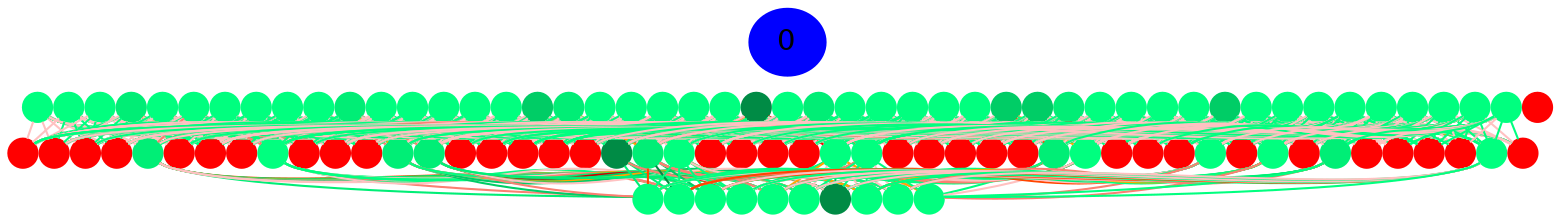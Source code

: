 graph {
	edge [bgcolor="purple:pink" color=yellow nodesep=0]
	graph [nodesep=0 ordering=out ranksep=0]
	I [label=0 color=blue height=0.2 style=filled width=0.2]
	x_0 [label="" color=springgreen1 fillcolor=springgreen1 height=0.2 style=filled width=0.2]
	x_1 [label="" color=springgreen1 fillcolor=springgreen1 height=0.2 style=filled width=0.2]
	x_2 [label="" color=springgreen fillcolor=springgreen height=0.2 style=filled width=0.2]
	x_3 [label="" color=springgreen2 fillcolor=springgreen2 height=0.2 style=filled width=0.2]
	x_4 [label="" color=springgreen fillcolor=springgreen height=0.2 style=filled width=0.2]
	x_5 [label="" color=springgreen1 fillcolor=springgreen1 height=0.2 style=filled width=0.2]
	x_6 [label="" color=springgreen fillcolor=springgreen height=0.2 style=filled width=0.2]
	x_7 [label="" color=springgreen fillcolor=springgreen height=0.2 style=filled width=0.2]
	x_8 [label="" color=springgreen fillcolor=springgreen height=0.2 style=filled width=0.2]
	x_9 [label="" color=springgreen1 fillcolor=springgreen1 height=0.2 style=filled width=0.2]
	x_10 [label="" color=springgreen2 fillcolor=springgreen2 height=0.2 style=filled width=0.2]
	x_11 [label="" color=springgreen fillcolor=springgreen height=0.2 style=filled width=0.2]
	x_12 [label="" color=springgreen fillcolor=springgreen height=0.2 style=filled width=0.2]
	x_13 [label="" color=springgreen fillcolor=springgreen height=0.2 style=filled width=0.2]
	x_14 [label="" color=springgreen fillcolor=springgreen height=0.2 style=filled width=0.2]
	x_15 [label="" color=springgreen1 fillcolor=springgreen1 height=0.2 style=filled width=0.2]
	x_16 [label="" color=springgreen3 fillcolor=springgreen3 height=0.2 style=filled width=0.2]
	x_17 [label="" color=springgreen2 fillcolor=springgreen2 height=0.2 style=filled width=0.2]
	x_18 [label="" color=springgreen1 fillcolor=springgreen1 height=0.2 style=filled width=0.2]
	x_19 [label="" color=springgreen fillcolor=springgreen height=0.2 style=filled width=0.2]
	x_20 [label="" color=springgreen fillcolor=springgreen height=0.2 style=filled width=0.2]
	x_21 [label="" color=springgreen fillcolor=springgreen height=0.2 style=filled width=0.2]
	x_22 [label="" color=springgreen fillcolor=springgreen height=0.2 style=filled width=0.2]
	x_23 [label="" color=springgreen4 fillcolor=springgreen4 height=0.2 style=filled width=0.2]
	x_24 [label="" color=springgreen1 fillcolor=springgreen1 height=0.2 style=filled width=0.2]
	x_25 [label="" color=springgreen2 fillcolor=springgreen2 height=0.2 style=filled width=0.2]
	x_26 [label="" color=springgreen fillcolor=springgreen height=0.2 style=filled width=0.2]
	x_27 [label="" color=springgreen fillcolor=springgreen height=0.2 style=filled width=0.2]
	x_28 [label="" color=springgreen1 fillcolor=springgreen1 height=0.2 style=filled width=0.2]
	x_29 [label="" color=springgreen fillcolor=springgreen height=0.2 style=filled width=0.2]
	x_30 [label="" color=springgreen fillcolor=springgreen height=0.2 style=filled width=0.2]
	x_31 [label="" color=springgreen3 fillcolor=springgreen3 height=0.2 style=filled width=0.2]
	x_32 [label="" color=springgreen3 fillcolor=springgreen3 height=0.2 style=filled width=0.2]
	x_33 [label="" color=springgreen2 fillcolor=springgreen2 height=0.2 style=filled width=0.2]
	x_34 [label="" color=springgreen fillcolor=springgreen height=0.2 style=filled width=0.2]
	x_35 [label="" color=springgreen fillcolor=springgreen height=0.2 style=filled width=0.2]
	x_36 [label="" color=springgreen fillcolor=springgreen height=0.2 style=filled width=0.2]
	x_37 [label="" color=springgreen1 fillcolor=springgreen1 height=0.2 style=filled width=0.2]
	x_38 [label="" color=springgreen3 fillcolor=springgreen3 height=0.2 style=filled width=0.2]
	x_39 [label="" color=springgreen fillcolor=springgreen height=0.2 style=filled width=0.2]
	x_40 [label="" color=springgreen1 fillcolor=springgreen1 height=0.2 style=filled width=0.2]
	x_41 [label="" color=springgreen fillcolor=springgreen height=0.2 style=filled width=0.2]
	x_42 [label="" color=springgreen fillcolor=springgreen height=0.2 style=filled width=0.2]
	x_43 [label="" color=springgreen fillcolor=springgreen height=0.2 style=filled width=0.2]
	x_44 [label="" color=springgreen fillcolor=springgreen height=0.2 style=filled width=0.2]
	x_45 [label="" color=springgreen fillcolor=springgreen height=0.2 style=filled width=0.2]
	x_46 [label="" color=springgreen fillcolor=springgreen height=0.2 style=filled width=0.2]
	x_47 [label="" color=springgreen fillcolor=springgreen height=0.2 style=filled width=0.2]
	x_48 [label="" color=red height=0.2 style=filled width=0.2]
	I -- x_0 [style=invis]
	I -- x_1 [style=invis]
	I -- x_2 [style=invis]
	I -- x_3 [style=invis]
	I -- x_4 [style=invis]
	I -- x_5 [style=invis]
	I -- x_6 [style=invis]
	I -- x_7 [style=invis]
	I -- x_8 [style=invis]
	I -- x_9 [style=invis]
	I -- x_10 [style=invis]
	I -- x_11 [style=invis]
	I -- x_12 [style=invis]
	I -- x_13 [style=invis]
	I -- x_14 [style=invis]
	I -- x_15 [style=invis]
	I -- x_16 [style=invis]
	I -- x_17 [style=invis]
	I -- x_18 [style=invis]
	I -- x_19 [style=invis]
	I -- x_20 [style=invis]
	I -- x_21 [style=invis]
	I -- x_22 [style=invis]
	I -- x_23 [style=invis]
	I -- x_24 [style=invis]
	I -- x_25 [style=invis]
	I -- x_26 [style=invis]
	I -- x_27 [style=invis]
	I -- x_28 [style=invis]
	I -- x_29 [style=invis]
	I -- x_30 [style=invis]
	I -- x_31 [style=invis]
	I -- x_32 [style=invis]
	I -- x_33 [style=invis]
	I -- x_34 [style=invis]
	I -- x_35 [style=invis]
	I -- x_36 [style=invis]
	I -- x_37 [style=invis]
	I -- x_38 [style=invis]
	I -- x_39 [style=invis]
	I -- x_40 [style=invis]
	I -- x_41 [style=invis]
	I -- x_42 [style=invis]
	I -- x_43 [style=invis]
	I -- x_44 [style=invis]
	I -- x_45 [style=invis]
	I -- x_46 [style=invis]
	I -- x_47 [style=invis]
	I -- x_48 [style=invis]
	x1_0 [label="" color=red fillcolor=red height=0.2 style=filled width=0.2]
	x1_1 [label="" color=red fillcolor=red height=0.2 style=filled width=0.2]
	x1_2 [label="" color=red fillcolor=red height=0.2 style=filled width=0.2]
	x1_3 [label="" color=red fillcolor=red height=0.2 style=filled width=0.2]
	x1_4 [label="" color=springgreen2 fillcolor=springgreen2 height=0.2 style=filled width=0.2]
	x1_5 [label="" color=red fillcolor=red height=0.2 style=filled width=0.2]
	x1_6 [label="" color=red fillcolor=red height=0.2 style=filled width=0.2]
	x1_7 [label="" color=red fillcolor=red height=0.2 style=filled width=0.2]
	x1_8 [label="" color=springgreen1 fillcolor=springgreen1 height=0.2 style=filled width=0.2]
	x1_9 [label="" color=red fillcolor=red height=0.2 style=filled width=0.2]
	x1_10 [label="" color=red fillcolor=red height=0.2 style=filled width=0.2]
	x1_11 [label="" color=red fillcolor=red height=0.2 style=filled width=0.2]
	x1_12 [label="" color=springgreen2 fillcolor=springgreen2 height=0.2 style=filled width=0.2]
	x1_13 [label="" color=springgreen2 fillcolor=springgreen2 height=0.2 style=filled width=0.2]
	x1_14 [label="" color=red fillcolor=red height=0.2 style=filled width=0.2]
	x1_15 [label="" color=red fillcolor=red height=0.2 style=filled width=0.2]
	x1_16 [label="" color=red fillcolor=red height=0.2 style=filled width=0.2]
	x1_17 [label="" color=red fillcolor=red height=0.2 style=filled width=0.2]
	x1_18 [label="" color=red fillcolor=red height=0.2 style=filled width=0.2]
	x1_19 [label="" color=springgreen4 fillcolor=springgreen4 height=0.2 style=filled width=0.2]
	x1_20 [label="" color=springgreen2 fillcolor=springgreen2 height=0.2 style=filled width=0.2]
	x1_21 [label="" color=springgreen1 fillcolor=springgreen1 height=0.2 style=filled width=0.2]
	x1_22 [label="" color=red fillcolor=red height=0.2 style=filled width=0.2]
	x1_23 [label="" color=red fillcolor=red height=0.2 style=filled width=0.2]
	x1_24 [label="" color=red fillcolor=red height=0.2 style=filled width=0.2]
	x1_25 [label="" color=red fillcolor=red height=0.2 style=filled width=0.2]
	x1_26 [label="" color=springgreen1 fillcolor=springgreen1 height=0.2 style=filled width=0.2]
	x1_27 [label="" color=springgreen1 fillcolor=springgreen1 height=0.2 style=filled width=0.2]
	x1_28 [label="" color=red fillcolor=red height=0.2 style=filled width=0.2]
	x1_29 [label="" color=red fillcolor=red height=0.2 style=filled width=0.2]
	x1_30 [label="" color=red fillcolor=red height=0.2 style=filled width=0.2]
	x1_31 [label="" color=red fillcolor=red height=0.2 style=filled width=0.2]
	x1_32 [label="" color=red fillcolor=red height=0.2 style=filled width=0.2]
	x1_33 [label="" color=springgreen2 fillcolor=springgreen2 height=0.2 style=filled width=0.2]
	x1_34 [label="" color=springgreen1 fillcolor=springgreen1 height=0.2 style=filled width=0.2]
	x1_35 [label="" color=red fillcolor=red height=0.2 style=filled width=0.2]
	x1_36 [label="" color=red fillcolor=red height=0.2 style=filled width=0.2]
	x1_37 [label="" color=red fillcolor=red height=0.2 style=filled width=0.2]
	x1_38 [label="" color=springgreen1 fillcolor=springgreen1 height=0.2 style=filled width=0.2]
	x1_39 [label="" color=red fillcolor=red height=0.2 style=filled width=0.2]
	x1_40 [label="" color=springgreen1 fillcolor=springgreen1 height=0.2 style=filled width=0.2]
	x1_41 [label="" color=red fillcolor=red height=0.2 style=filled width=0.2]
	x1_42 [label="" color=springgreen2 fillcolor=springgreen2 height=0.2 style=filled width=0.2]
	x1_43 [label="" color=red fillcolor=red height=0.2 style=filled width=0.2]
	x1_44 [label="" color=red fillcolor=red height=0.2 style=filled width=0.2]
	x1_45 [label="" color=red fillcolor=red height=0.2 style=filled width=0.2]
	x1_46 [label="" color=red fillcolor=red height=0.2 style=filled width=0.2]
	x1_47 [label="" color=springgreen1 fillcolor=springgreen1 height=0.2 style=filled width=0.2]
	x1_48 [label="" color=red fillcolor=red height=0.2 style=filled width=0.2]
	x_0 -- x1_0 [color=rosybrown1]
	x_1 -- x1_0 [color=rosybrown1]
	x_2 -- x1_0 [color=rosybrown1]
	x_3 -- x1_0 [color=springgreen]
	x_4 -- x1_0 [color=springgreen]
	x_5 -- x1_0 [color=springgreen]
	x_6 -- x1_0 [color=rosybrown1]
	x_7 -- x1_0 [color=rosybrown1]
	x_8 -- x1_0 [color=rosybrown1]
	x_9 -- x1_0 [color=rosybrown1]
	x_10 -- x1_0 [color=springgreen]
	x_11 -- x1_0 [color=rosybrown1]
	x_12 -- x1_0 [color=springgreen]
	x_13 -- x1_0 [color=springgreen]
	x_14 -- x1_0 [color=springgreen]
	x_15 -- x1_0 [color=rosybrown1]
	x_16 -- x1_0 [color=rosybrown1]
	x_17 -- x1_0 [color=rosybrown1]
	x_18 -- x1_0 [color=springgreen]
	x_19 -- x1_0 [color=rosybrown1]
	x_20 -- x1_0 [color=rosybrown1]
	x_21 -- x1_0 [color=rosybrown1]
	x_22 -- x1_0 [color=springgreen]
	x_23 -- x1_0 [color=springgreen]
	x_24 -- x1_0 [color=springgreen]
	x_25 -- x1_0 [color=springgreen]
	x_26 -- x1_0 [color=rosybrown1]
	x_27 -- x1_0 [color=rosybrown1]
	x_28 -- x1_0 [color=rosybrown1]
	x_29 -- x1_0 [color=rosybrown1]
	x_30 -- x1_0 [color=rosybrown1]
	x_31 -- x1_0 [color=rosybrown1]
	x_32 -- x1_0 [color=springgreen]
	x_33 -- x1_0 [color=rosybrown1]
	x_34 -- x1_0 [color=springgreen]
	x_35 -- x1_0 [color=springgreen]
	x_36 -- x1_0 [color=springgreen]
	x_37 -- x1_0 [color=rosybrown1]
	x_38 -- x1_0 [color=springgreen]
	x_39 -- x1_0 [color=rosybrown1]
	x_40 -- x1_0 [color=rosybrown1]
	x_41 -- x1_0 [color=springgreen]
	x_42 -- x1_0 [color=rosybrown1]
	x_43 -- x1_0 [color=rosybrown1]
	x_44 -- x1_0 [color=rosybrown1]
	x_45 -- x1_0 [color=springgreen]
	x_46 -- x1_0 [color=springgreen]
	x_47 -- x1_0 [color=springgreen]
	x_0 -- x1_1 [color=rosybrown1]
	x_1 -- x1_1 [color=springgreen]
	x_2 -- x1_1 [color=springgreen]
	x_3 -- x1_1 [color=rosybrown1]
	x_4 -- x1_1 [color=rosybrown1]
	x_5 -- x1_1 [color=springgreen]
	x_6 -- x1_1 [color=rosybrown1]
	x_7 -- x1_1 [color=rosybrown1]
	x_8 -- x1_1 [color=rosybrown1]
	x_9 -- x1_1 [color=rosybrown1]
	x_10 -- x1_1 [color=springgreen]
	x_11 -- x1_1 [color=springgreen]
	x_12 -- x1_1 [color=rosybrown1]
	x_13 -- x1_1 [color=rosybrown1]
	x_14 -- x1_1 [color=rosybrown1]
	x_15 -- x1_1 [color=rosybrown1]
	x_16 -- x1_1 [color=springgreen]
	x_17 -- x1_1 [color=rosybrown1]
	x_18 -- x1_1 [color=springgreen]
	x_19 -- x1_1 [color=springgreen]
	x_20 -- x1_1 [color=springgreen]
	x_21 -- x1_1 [color=rosybrown1]
	x_22 -- x1_1 [color=springgreen]
	x_23 -- x1_1 [color=springgreen]
	x_24 -- x1_1 [color=rosybrown1]
	x_25 -- x1_1 [color=springgreen]
	x_26 -- x1_1 [color=springgreen]
	x_27 -- x1_1 [color=springgreen]
	x_28 -- x1_1 [color=rosybrown1]
	x_29 -- x1_1 [color=springgreen]
	x_30 -- x1_1 [color=rosybrown1]
	x_31 -- x1_1 [color=rosybrown1]
	x_32 -- x1_1 [color=rosybrown1]
	x_33 -- x1_1 [color=rosybrown1]
	x_34 -- x1_1 [color=rosybrown1]
	x_35 -- x1_1 [color=springgreen]
	x_36 -- x1_1 [color=springgreen]
	x_37 -- x1_1 [color=rosybrown1]
	x_38 -- x1_1 [color=springgreen]
	x_39 -- x1_1 [color=springgreen]
	x_40 -- x1_1 [color=springgreen]
	x_41 -- x1_1 [color=springgreen]
	x_42 -- x1_1 [color=rosybrown1]
	x_43 -- x1_1 [color=springgreen]
	x_44 -- x1_1 [color=rosybrown1]
	x_45 -- x1_1 [color=rosybrown1]
	x_46 -- x1_1 [color=springgreen]
	x_47 -- x1_1 [color=rosybrown1]
	x_0 -- x1_2 [color=rosybrown1]
	x_1 -- x1_2 [color=springgreen]
	x_2 -- x1_2 [color=springgreen]
	x_3 -- x1_2 [color=springgreen]
	x_4 -- x1_2 [color=springgreen]
	x_5 -- x1_2 [color=springgreen]
	x_6 -- x1_2 [color=springgreen]
	x_7 -- x1_2 [color=springgreen]
	x_8 -- x1_2 [color=rosybrown1]
	x_9 -- x1_2 [color=rosybrown1]
	x_10 -- x1_2 [color=rosybrown1]
	x_11 -- x1_2 [color=rosybrown1]
	x_12 -- x1_2 [color=rosybrown1]
	x_13 -- x1_2 [color=springgreen]
	x_14 -- x1_2 [color=rosybrown1]
	x_15 -- x1_2 [color=rosybrown1]
	x_16 -- x1_2 [color=springgreen]
	x_17 -- x1_2 [color=springgreen]
	x_18 -- x1_2 [color=rosybrown1]
	x_19 -- x1_2 [color=springgreen]
	x_20 -- x1_2 [color=rosybrown1]
	x_21 -- x1_2 [color=springgreen]
	x_22 -- x1_2 [color=springgreen]
	x_23 -- x1_2 [color=rosybrown1]
	x_24 -- x1_2 [color=springgreen]
	x_25 -- x1_2 [color=springgreen]
	x_26 -- x1_2 [color=rosybrown1]
	x_27 -- x1_2 [color=rosybrown1]
	x_28 -- x1_2 [color=rosybrown1]
	x_29 -- x1_2 [color=rosybrown1]
	x_30 -- x1_2 [color=springgreen]
	x_31 -- x1_2 [color=springgreen]
	x_32 -- x1_2 [color=rosybrown1]
	x_33 -- x1_2 [color=springgreen]
	x_34 -- x1_2 [color=rosybrown1]
	x_35 -- x1_2 [color=springgreen]
	x_36 -- x1_2 [color=rosybrown1]
	x_37 -- x1_2 [color=rosybrown1]
	x_38 -- x1_2 [color=rosybrown1]
	x_39 -- x1_2 [color=rosybrown1]
	x_40 -- x1_2 [color=springgreen]
	x_41 -- x1_2 [color=rosybrown1]
	x_42 -- x1_2 [color=springgreen]
	x_43 -- x1_2 [color=rosybrown1]
	x_44 -- x1_2 [color=rosybrown1]
	x_45 -- x1_2 [color=rosybrown1]
	x_46 -- x1_2 [color=rosybrown1]
	x_47 -- x1_2 [color=springgreen]
	x_0 -- x1_3 [color=rosybrown1]
	x_1 -- x1_3 [color=springgreen]
	x_2 -- x1_3 [color=rosybrown1]
	x_3 -- x1_3 [color=springgreen]
	x_4 -- x1_3 [color=rosybrown1]
	x_5 -- x1_3 [color=rosybrown1]
	x_6 -- x1_3 [color=rosybrown1]
	x_7 -- x1_3 [color=rosybrown1]
	x_8 -- x1_3 [color=rosybrown1]
	x_9 -- x1_3 [color=rosybrown1]
	x_10 -- x1_3 [color=springgreen]
	x_11 -- x1_3 [color=rosybrown1]
	x_12 -- x1_3 [color=springgreen]
	x_13 -- x1_3 [color=springgreen]
	x_14 -- x1_3 [color=springgreen]
	x_15 -- x1_3 [color=springgreen]
	x_16 -- x1_3 [color=springgreen]
	x_17 -- x1_3 [color=rosybrown1]
	x_18 -- x1_3 [color=rosybrown1]
	x_19 -- x1_3 [color=rosybrown1]
	x_20 -- x1_3 [color=springgreen]
	x_21 -- x1_3 [color=springgreen]
	x_22 -- x1_3 [color=springgreen]
	x_23 -- x1_3 [color=rosybrown1]
	x_24 -- x1_3 [color=springgreen]
	x_25 -- x1_3 [color=rosybrown1]
	x_26 -- x1_3 [color=springgreen]
	x_27 -- x1_3 [color=springgreen]
	x_28 -- x1_3 [color=rosybrown1]
	x_29 -- x1_3 [color=springgreen]
	x_30 -- x1_3 [color=rosybrown1]
	x_31 -- x1_3 [color=rosybrown1]
	x_32 -- x1_3 [color=springgreen]
	x_33 -- x1_3 [color=rosybrown1]
	x_34 -- x1_3 [color=rosybrown1]
	x_35 -- x1_3 [color=springgreen]
	x_36 -- x1_3 [color=rosybrown1]
	x_37 -- x1_3 [color=springgreen]
	x_38 -- x1_3 [color=springgreen]
	x_39 -- x1_3 [color=springgreen]
	x_40 -- x1_3 [color=rosybrown1]
	x_41 -- x1_3 [color=rosybrown1]
	x_42 -- x1_3 [color=springgreen]
	x_43 -- x1_3 [color=springgreen]
	x_44 -- x1_3 [color=springgreen]
	x_45 -- x1_3 [color=rosybrown1]
	x_46 -- x1_3 [color=rosybrown1]
	x_47 -- x1_3 [color=rosybrown1]
	x_0 -- x1_4 [color=rosybrown1]
	x_1 -- x1_4 [color=rosybrown1]
	x_2 -- x1_4 [color=rosybrown1]
	x_3 -- x1_4 [color=rosybrown1]
	x_4 -- x1_4 [color=rosybrown1]
	x_5 -- x1_4 [color=salmon]
	x_6 -- x1_4 [color=springgreen]
	x_7 -- x1_4 [color=springgreen]
	x_8 -- x1_4 [color=springgreen]
	x_9 -- x1_4 [color=springgreen]
	x_10 -- x1_4 [color=springgreen2]
	x_11 -- x1_4 [color=springgreen]
	x_12 -- x1_4 [color=rosybrown1]
	x_13 -- x1_4 [color=springgreen]
	x_14 -- x1_4 [color=springgreen]
	x_15 -- x1_4 [color=springgreen]
	x_16 -- x1_4 [color=springgreen]
	x_17 -- x1_4 [color=springgreen]
	x_18 -- x1_4 [color=springgreen]
	x_19 -- x1_4 [color=springgreen]
	x_20 -- x1_4 [color=springgreen]
	x_21 -- x1_4 [color=springgreen]
	x_22 -- x1_4 [color=rosybrown1]
	x_23 -- x1_4 [color=orange]
	x_24 -- x1_4 [color=salmon]
	x_25 -- x1_4 [color=springgreen]
	x_26 -- x1_4 [color=rosybrown1]
	x_27 -- x1_4 [color=springgreen]
	x_28 -- x1_4 [color=springgreen]
	x_29 -- x1_4 [color=springgreen]
	x_30 -- x1_4 [color=rosybrown1]
	x_31 -- x1_4 [color=orange]
	x_32 -- x1_4 [color=springgreen2]
	x_33 -- x1_4 [color=springgreen1]
	x_34 -- x1_4 [color=springgreen]
	x_35 -- x1_4 [color=springgreen]
	x_36 -- x1_4 [color=springgreen]
	x_37 -- x1_4 [color=springgreen]
	x_38 -- x1_4 [color=springgreen]
	x_39 -- x1_4 [color=springgreen]
	x_40 -- x1_4 [color=springgreen]
	x_41 -- x1_4 [color=springgreen]
	x_42 -- x1_4 [color=springgreen]
	x_43 -- x1_4 [color=springgreen]
	x_44 -- x1_4 [color=springgreen]
	x_45 -- x1_4 [color=springgreen]
	x_46 -- x1_4 [color=springgreen]
	x_47 -- x1_4 [color=rosybrown1]
	x_0 -- x1_5 [color=springgreen]
	x_1 -- x1_5 [color=rosybrown1]
	x_2 -- x1_5 [color=rosybrown1]
	x_3 -- x1_5 [color=rosybrown1]
	x_4 -- x1_5 [color=rosybrown1]
	x_5 -- x1_5 [color=springgreen]
	x_6 -- x1_5 [color=rosybrown1]
	x_7 -- x1_5 [color=springgreen]
	x_8 -- x1_5 [color=rosybrown1]
	x_9 -- x1_5 [color=rosybrown1]
	x_10 -- x1_5 [color=springgreen]
	x_11 -- x1_5 [color=rosybrown1]
	x_12 -- x1_5 [color=rosybrown1]
	x_13 -- x1_5 [color=springgreen]
	x_14 -- x1_5 [color=rosybrown1]
	x_15 -- x1_5 [color=rosybrown1]
	x_16 -- x1_5 [color=springgreen]
	x_17 -- x1_5 [color=springgreen]
	x_18 -- x1_5 [color=rosybrown1]
	x_19 -- x1_5 [color=rosybrown1]
	x_20 -- x1_5 [color=rosybrown1]
	x_21 -- x1_5 [color=rosybrown1]
	x_22 -- x1_5 [color=springgreen]
	x_23 -- x1_5 [color=rosybrown1]
	x_24 -- x1_5 [color=springgreen]
	x_25 -- x1_5 [color=springgreen]
	x_26 -- x1_5 [color=springgreen]
	x_27 -- x1_5 [color=rosybrown1]
	x_28 -- x1_5 [color=rosybrown1]
	x_29 -- x1_5 [color=rosybrown1]
	x_30 -- x1_5 [color=rosybrown1]
	x_31 -- x1_5 [color=springgreen]
	x_32 -- x1_5 [color=springgreen]
	x_33 -- x1_5 [color=springgreen]
	x_34 -- x1_5 [color=rosybrown1]
	x_35 -- x1_5 [color=rosybrown1]
	x_36 -- x1_5 [color=springgreen]
	x_37 -- x1_5 [color=springgreen]
	x_38 -- x1_5 [color=rosybrown1]
	x_39 -- x1_5 [color=rosybrown1]
	x_40 -- x1_5 [color=rosybrown1]
	x_41 -- x1_5 [color=rosybrown1]
	x_42 -- x1_5 [color=springgreen]
	x_43 -- x1_5 [color=springgreen]
	x_44 -- x1_5 [color=springgreen]
	x_45 -- x1_5 [color=springgreen]
	x_46 -- x1_5 [color=rosybrown1]
	x_47 -- x1_5 [color=springgreen]
	x_0 -- x1_6 [color=springgreen]
	x_1 -- x1_6 [color=springgreen]
	x_2 -- x1_6 [color=springgreen]
	x_3 -- x1_6 [color=springgreen]
	x_4 -- x1_6 [color=springgreen]
	x_5 -- x1_6 [color=springgreen]
	x_6 -- x1_6 [color=rosybrown1]
	x_7 -- x1_6 [color=rosybrown1]
	x_8 -- x1_6 [color=springgreen]
	x_9 -- x1_6 [color=springgreen]
	x_10 -- x1_6 [color=rosybrown1]
	x_11 -- x1_6 [color=rosybrown1]
	x_12 -- x1_6 [color=springgreen]
	x_13 -- x1_6 [color=rosybrown1]
	x_14 -- x1_6 [color=rosybrown1]
	x_15 -- x1_6 [color=rosybrown1]
	x_16 -- x1_6 [color=springgreen]
	x_17 -- x1_6 [color=rosybrown1]
	x_18 -- x1_6 [color=springgreen]
	x_19 -- x1_6 [color=springgreen]
	x_20 -- x1_6 [color=springgreen]
	x_21 -- x1_6 [color=springgreen]
	x_22 -- x1_6 [color=rosybrown1]
	x_23 -- x1_6 [color=springgreen]
	x_24 -- x1_6 [color=rosybrown1]
	x_25 -- x1_6 [color=rosybrown1]
	x_26 -- x1_6 [color=springgreen]
	x_27 -- x1_6 [color=rosybrown1]
	x_28 -- x1_6 [color=springgreen]
	x_29 -- x1_6 [color=rosybrown1]
	x_30 -- x1_6 [color=springgreen]
	x_31 -- x1_6 [color=springgreen]
	x_32 -- x1_6 [color=springgreen]
	x_33 -- x1_6 [color=rosybrown1]
	x_34 -- x1_6 [color=rosybrown1]
	x_35 -- x1_6 [color=springgreen]
	x_36 -- x1_6 [color=springgreen]
	x_37 -- x1_6 [color=springgreen]
	x_38 -- x1_6 [color=rosybrown1]
	x_39 -- x1_6 [color=rosybrown1]
	x_40 -- x1_6 [color=springgreen]
	x_41 -- x1_6 [color=springgreen]
	x_42 -- x1_6 [color=rosybrown1]
	x_43 -- x1_6 [color=rosybrown1]
	x_44 -- x1_6 [color=rosybrown1]
	x_45 -- x1_6 [color=rosybrown1]
	x_46 -- x1_6 [color=rosybrown1]
	x_47 -- x1_6 [color=rosybrown1]
	x_0 -- x1_7 [color=rosybrown1]
	x_1 -- x1_7 [color=rosybrown1]
	x_2 -- x1_7 [color=rosybrown1]
	x_3 -- x1_7 [color=rosybrown1]
	x_4 -- x1_7 [color=rosybrown1]
	x_5 -- x1_7 [color=rosybrown1]
	x_6 -- x1_7 [color=springgreen]
	x_7 -- x1_7 [color=rosybrown1]
	x_8 -- x1_7 [color=springgreen]
	x_9 -- x1_7 [color=rosybrown1]
	x_10 -- x1_7 [color=springgreen]
	x_11 -- x1_7 [color=rosybrown1]
	x_12 -- x1_7 [color=rosybrown1]
	x_13 -- x1_7 [color=springgreen]
	x_14 -- x1_7 [color=rosybrown1]
	x_15 -- x1_7 [color=rosybrown1]
	x_16 -- x1_7 [color=springgreen]
	x_17 -- x1_7 [color=springgreen]
	x_18 -- x1_7 [color=rosybrown1]
	x_19 -- x1_7 [color=rosybrown1]
	x_20 -- x1_7 [color=rosybrown1]
	x_21 -- x1_7 [color=springgreen]
	x_22 -- x1_7 [color=rosybrown1]
	x_23 -- x1_7 [color=springgreen]
	x_24 -- x1_7 [color=springgreen]
	x_25 -- x1_7 [color=springgreen]
	x_26 -- x1_7 [color=rosybrown1]
	x_27 -- x1_7 [color=rosybrown1]
	x_28 -- x1_7 [color=rosybrown1]
	x_29 -- x1_7 [color=rosybrown1]
	x_30 -- x1_7 [color=rosybrown1]
	x_31 -- x1_7 [color=rosybrown1]
	x_32 -- x1_7 [color=rosybrown1]
	x_33 -- x1_7 [color=springgreen]
	x_34 -- x1_7 [color=springgreen]
	x_35 -- x1_7 [color=springgreen]
	x_36 -- x1_7 [color=rosybrown1]
	x_37 -- x1_7 [color=rosybrown1]
	x_38 -- x1_7 [color=rosybrown1]
	x_39 -- x1_7 [color=springgreen]
	x_40 -- x1_7 [color=springgreen]
	x_41 -- x1_7 [color=springgreen]
	x_42 -- x1_7 [color=springgreen]
	x_43 -- x1_7 [color=springgreen]
	x_44 -- x1_7 [color=rosybrown1]
	x_45 -- x1_7 [color=rosybrown1]
	x_46 -- x1_7 [color=springgreen]
	x_47 -- x1_7 [color=rosybrown1]
	x_0 -- x1_8 [color=rosybrown1]
	x_1 -- x1_8 [color=rosybrown1]
	x_2 -- x1_8 [color=rosybrown1]
	x_3 -- x1_8 [color=orangered]
	x_4 -- x1_8 [color=salmon]
	x_5 -- x1_8 [color=salmon]
	x_6 -- x1_8 [color=springgreen]
	x_7 -- x1_8 [color=springgreen]
	x_8 -- x1_8 [color=springgreen]
	x_9 -- x1_8 [color=springgreen]
	x_10 -- x1_8 [color=springgreen]
	x_11 -- x1_8 [color=rosybrown1]
	x_12 -- x1_8 [color=rosybrown1]
	x_13 -- x1_8 [color=rosybrown1]
	x_14 -- x1_8 [color=springgreen]
	x_15 -- x1_8 [color=springgreen]
	x_16 -- x1_8 [color=rosybrown1]
	x_17 -- x1_8 [color=rosybrown1]
	x_18 -- x1_8 [color=springgreen]
	x_19 -- x1_8 [color=rosybrown1]
	x_20 -- x1_8 [color=rosybrown1]
	x_21 -- x1_8 [color=rosybrown1]
	x_22 -- x1_8 [color=rosybrown1]
	x_23 -- x1_8 [color=orange]
	x_24 -- x1_8 [color=springgreen1]
	x_25 -- x1_8 [color=springgreen1]
	x_26 -- x1_8 [color=rosybrown1]
	x_27 -- x1_8 [color=rosybrown1]
	x_28 -- x1_8 [color=springgreen]
	x_29 -- x1_8 [color=rosybrown1]
	x_30 -- x1_8 [color=rosybrown1]
	x_31 -- x1_8 [color=springgreen2]
	x_32 -- x1_8 [color=rosybrown1]
	x_33 -- x1_8 [color=salmon]
	x_34 -- x1_8 [color=springgreen]
	x_35 -- x1_8 [color=springgreen]
	x_36 -- x1_8 [color=rosybrown1]
	x_37 -- x1_8 [color=salmon]
	x_38 -- x1_8 [color=salmon]
	x_39 -- x1_8 [color=rosybrown1]
	x_40 -- x1_8 [color=rosybrown1]
	x_41 -- x1_8 [color=rosybrown1]
	x_42 -- x1_8 [color=springgreen]
	x_43 -- x1_8 [color=springgreen]
	x_44 -- x1_8 [color=springgreen]
	x_45 -- x1_8 [color=springgreen]
	x_46 -- x1_8 [color=springgreen]
	x_47 -- x1_8 [color=springgreen]
	x_0 -- x1_9 [color=springgreen]
	x_1 -- x1_9 [color=springgreen]
	x_2 -- x1_9 [color=rosybrown1]
	x_3 -- x1_9 [color=springgreen]
	x_4 -- x1_9 [color=springgreen]
	x_5 -- x1_9 [color=springgreen]
	x_6 -- x1_9 [color=rosybrown1]
	x_7 -- x1_9 [color=rosybrown1]
	x_8 -- x1_9 [color=springgreen]
	x_9 -- x1_9 [color=rosybrown1]
	x_10 -- x1_9 [color=springgreen]
	x_11 -- x1_9 [color=rosybrown1]
	x_12 -- x1_9 [color=springgreen]
	x_13 -- x1_9 [color=springgreen]
	x_14 -- x1_9 [color=springgreen]
	x_15 -- x1_9 [color=rosybrown1]
	x_16 -- x1_9 [color=springgreen]
	x_17 -- x1_9 [color=rosybrown1]
	x_18 -- x1_9 [color=springgreen]
	x_19 -- x1_9 [color=rosybrown1]
	x_20 -- x1_9 [color=springgreen]
	x_21 -- x1_9 [color=rosybrown1]
	x_22 -- x1_9 [color=rosybrown1]
	x_23 -- x1_9 [color=rosybrown1]
	x_24 -- x1_9 [color=springgreen]
	x_25 -- x1_9 [color=rosybrown1]
	x_26 -- x1_9 [color=rosybrown1]
	x_27 -- x1_9 [color=springgreen]
	x_28 -- x1_9 [color=rosybrown1]
	x_29 -- x1_9 [color=springgreen]
	x_30 -- x1_9 [color=rosybrown1]
	x_31 -- x1_9 [color=rosybrown1]
	x_32 -- x1_9 [color=rosybrown1]
	x_33 -- x1_9 [color=springgreen]
	x_34 -- x1_9 [color=springgreen]
	x_35 -- x1_9 [color=springgreen]
	x_36 -- x1_9 [color=springgreen]
	x_37 -- x1_9 [color=rosybrown1]
	x_38 -- x1_9 [color=rosybrown1]
	x_39 -- x1_9 [color=springgreen]
	x_40 -- x1_9 [color=springgreen]
	x_41 -- x1_9 [color=rosybrown1]
	x_42 -- x1_9 [color=rosybrown1]
	x_43 -- x1_9 [color=springgreen]
	x_44 -- x1_9 [color=springgreen]
	x_45 -- x1_9 [color=rosybrown1]
	x_46 -- x1_9 [color=rosybrown1]
	x_47 -- x1_9 [color=springgreen]
	x_0 -- x1_10 [color=rosybrown1]
	x_1 -- x1_10 [color=springgreen]
	x_2 -- x1_10 [color=rosybrown1]
	x_3 -- x1_10 [color=springgreen]
	x_4 -- x1_10 [color=springgreen]
	x_5 -- x1_10 [color=springgreen]
	x_6 -- x1_10 [color=springgreen]
	x_7 -- x1_10 [color=rosybrown1]
	x_8 -- x1_10 [color=rosybrown1]
	x_9 -- x1_10 [color=rosybrown1]
	x_10 -- x1_10 [color=rosybrown1]
	x_11 -- x1_10 [color=rosybrown1]
	x_12 -- x1_10 [color=springgreen]
	x_13 -- x1_10 [color=rosybrown1]
	x_14 -- x1_10 [color=rosybrown1]
	x_15 -- x1_10 [color=springgreen]
	x_16 -- x1_10 [color=rosybrown1]
	x_17 -- x1_10 [color=rosybrown1]
	x_18 -- x1_10 [color=rosybrown1]
	x_19 -- x1_10 [color=rosybrown1]
	x_20 -- x1_10 [color=rosybrown1]
	x_21 -- x1_10 [color=rosybrown1]
	x_22 -- x1_10 [color=springgreen]
	x_23 -- x1_10 [color=rosybrown1]
	x_24 -- x1_10 [color=rosybrown1]
	x_25 -- x1_10 [color=rosybrown1]
	x_26 -- x1_10 [color=rosybrown1]
	x_27 -- x1_10 [color=springgreen]
	x_28 -- x1_10 [color=rosybrown1]
	x_29 -- x1_10 [color=rosybrown1]
	x_30 -- x1_10 [color=rosybrown1]
	x_31 -- x1_10 [color=springgreen]
	x_32 -- x1_10 [color=springgreen]
	x_33 -- x1_10 [color=springgreen]
	x_34 -- x1_10 [color=springgreen]
	x_35 -- x1_10 [color=rosybrown1]
	x_36 -- x1_10 [color=rosybrown1]
	x_37 -- x1_10 [color=rosybrown1]
	x_38 -- x1_10 [color=rosybrown1]
	x_39 -- x1_10 [color=springgreen]
	x_40 -- x1_10 [color=rosybrown1]
	x_41 -- x1_10 [color=springgreen]
	x_42 -- x1_10 [color=rosybrown1]
	x_43 -- x1_10 [color=rosybrown1]
	x_44 -- x1_10 [color=springgreen]
	x_45 -- x1_10 [color=springgreen]
	x_46 -- x1_10 [color=rosybrown1]
	x_47 -- x1_10 [color=rosybrown1]
	x_0 -- x1_11 [color=springgreen]
	x_1 -- x1_11 [color=springgreen]
	x_2 -- x1_11 [color=rosybrown1]
	x_3 -- x1_11 [color=springgreen]
	x_4 -- x1_11 [color=rosybrown1]
	x_5 -- x1_11 [color=springgreen]
	x_6 -- x1_11 [color=springgreen]
	x_7 -- x1_11 [color=springgreen]
	x_8 -- x1_11 [color=springgreen]
	x_9 -- x1_11 [color=rosybrown1]
	x_10 -- x1_11 [color=rosybrown1]
	x_11 -- x1_11 [color=springgreen]
	x_12 -- x1_11 [color=rosybrown1]
	x_13 -- x1_11 [color=springgreen]
	x_14 -- x1_11 [color=springgreen]
	x_15 -- x1_11 [color=springgreen]
	x_16 -- x1_11 [color=springgreen]
	x_17 -- x1_11 [color=springgreen]
	x_18 -- x1_11 [color=springgreen]
	x_19 -- x1_11 [color=rosybrown1]
	x_20 -- x1_11 [color=springgreen]
	x_21 -- x1_11 [color=rosybrown1]
	x_22 -- x1_11 [color=springgreen]
	x_23 -- x1_11 [color=rosybrown1]
	x_24 -- x1_11 [color=springgreen]
	x_25 -- x1_11 [color=springgreen]
	x_26 -- x1_11 [color=springgreen]
	x_27 -- x1_11 [color=springgreen]
	x_28 -- x1_11 [color=rosybrown1]
	x_29 -- x1_11 [color=rosybrown1]
	x_30 -- x1_11 [color=rosybrown1]
	x_31 -- x1_11 [color=rosybrown1]
	x_32 -- x1_11 [color=rosybrown1]
	x_33 -- x1_11 [color=springgreen]
	x_34 -- x1_11 [color=rosybrown1]
	x_35 -- x1_11 [color=springgreen]
	x_36 -- x1_11 [color=rosybrown1]
	x_37 -- x1_11 [color=springgreen]
	x_38 -- x1_11 [color=rosybrown1]
	x_39 -- x1_11 [color=rosybrown1]
	x_40 -- x1_11 [color=rosybrown1]
	x_41 -- x1_11 [color=springgreen]
	x_42 -- x1_11 [color=rosybrown1]
	x_43 -- x1_11 [color=rosybrown1]
	x_44 -- x1_11 [color=rosybrown1]
	x_45 -- x1_11 [color=springgreen]
	x_46 -- x1_11 [color=springgreen]
	x_47 -- x1_11 [color=rosybrown1]
	x_0 -- x1_12 [color=springgreen]
	x_1 -- x1_12 [color=springgreen]
	x_2 -- x1_12 [color=springgreen]
	x_3 -- x1_12 [color=springgreen1]
	x_4 -- x1_12 [color=springgreen]
	x_5 -- x1_12 [color=springgreen1]
	x_6 -- x1_12 [color=rosybrown1]
	x_7 -- x1_12 [color=rosybrown1]
	x_8 -- x1_12 [color=rosybrown1]
	x_9 -- x1_12 [color=salmon]
	x_10 -- x1_12 [color=orange]
	x_11 -- x1_12 [color=rosybrown1]
	x_12 -- x1_12 [color=rosybrown1]
	x_13 -- x1_12 [color=rosybrown1]
	x_14 -- x1_12 [color=springgreen]
	x_15 -- x1_12 [color=rosybrown1]
	x_16 -- x1_12 [color=springgreen]
	x_17 -- x1_12 [color=springgreen]
	x_18 -- x1_12 [color=salmon]
	x_19 -- x1_12 [color=rosybrown1]
	x_20 -- x1_12 [color=salmon]
	x_21 -- x1_12 [color=springgreen]
	x_22 -- x1_12 [color=springgreen]
	x_23 -- x1_12 [color=springgreen]
	x_24 -- x1_12 [color=salmon]
	x_25 -- x1_12 [color=rosybrown1]
	x_26 -- x1_12 [color=springgreen]
	x_27 -- x1_12 [color=rosybrown1]
	x_28 -- x1_12 [color=rosybrown1]
	x_29 -- x1_12 [color=rosybrown1]
	x_30 -- x1_12 [color=springgreen]
	x_31 -- x1_12 [color=rosybrown1]
	x_32 -- x1_12 [color=rosybrown1]
	x_33 -- x1_12 [color=rosybrown1]
	x_34 -- x1_12 [color=rosybrown1]
	x_35 -- x1_12 [color=rosybrown1]
	x_36 -- x1_12 [color=rosybrown1]
	x_37 -- x1_12 [color=rosybrown1]
	x_38 -- x1_12 [color=springgreen]
	x_39 -- x1_12 [color=rosybrown1]
	x_40 -- x1_12 [color=salmon]
	x_41 -- x1_12 [color=rosybrown1]
	x_42 -- x1_12 [color=rosybrown1]
	x_43 -- x1_12 [color=springgreen]
	x_44 -- x1_12 [color=rosybrown1]
	x_45 -- x1_12 [color=rosybrown1]
	x_46 -- x1_12 [color=springgreen]
	x_47 -- x1_12 [color=springgreen]
	x_0 -- x1_13 [color=springgreen]
	x_1 -- x1_13 [color=springgreen]
	x_2 -- x1_13 [color=springgreen]
	x_3 -- x1_13 [color=springgreen2]
	x_4 -- x1_13 [color=springgreen]
	x_5 -- x1_13 [color=springgreen]
	x_6 -- x1_13 [color=springgreen]
	x_7 -- x1_13 [color=rosybrown1]
	x_8 -- x1_13 [color=rosybrown1]
	x_9 -- x1_13 [color=rosybrown1]
	x_10 -- x1_13 [color=salmon]
	x_11 -- x1_13 [color=rosybrown1]
	x_12 -- x1_13 [color=rosybrown1]
	x_13 -- x1_13 [color=rosybrown1]
	x_14 -- x1_13 [color=rosybrown1]
	x_15 -- x1_13 [color=rosybrown1]
	x_16 -- x1_13 [color=springgreen1]
	x_17 -- x1_13 [color=orange]
	x_18 -- x1_13 [color=rosybrown1]
	x_19 -- x1_13 [color=rosybrown1]
	x_20 -- x1_13 [color=salmon]
	x_21 -- x1_13 [color=rosybrown1]
	x_22 -- x1_13 [color=springgreen]
	x_23 -- x1_13 [color=springgreen1]
	x_24 -- x1_13 [color=rosybrown1]
	x_25 -- x1_13 [color=springgreen1]
	x_26 -- x1_13 [color=springgreen]
	x_27 -- x1_13 [color=springgreen]
	x_28 -- x1_13 [color=rosybrown1]
	x_29 -- x1_13 [color=springgreen]
	x_30 -- x1_13 [color=springgreen]
	x_31 -- x1_13 [color=springgreen3]
	x_32 -- x1_13 [color=springgreen]
	x_33 -- x1_13 [color=rosybrown1]
	x_34 -- x1_13 [color=springgreen]
	x_35 -- x1_13 [color=rosybrown1]
	x_36 -- x1_13 [color=rosybrown1]
	x_37 -- x1_13 [color=salmon]
	x_38 -- x1_13 [color=rosybrown1]
	x_39 -- x1_13 [color=rosybrown1]
	x_40 -- x1_13 [color=springgreen]
	x_41 -- x1_13 [color=springgreen]
	x_42 -- x1_13 [color=rosybrown1]
	x_43 -- x1_13 [color=rosybrown1]
	x_44 -- x1_13 [color=rosybrown1]
	x_45 -- x1_13 [color=rosybrown1]
	x_46 -- x1_13 [color=rosybrown1]
	x_47 -- x1_13 [color=rosybrown1]
	x_0 -- x1_14 [color=springgreen]
	x_1 -- x1_14 [color=springgreen]
	x_2 -- x1_14 [color=springgreen]
	x_3 -- x1_14 [color=springgreen]
	x_4 -- x1_14 [color=rosybrown1]
	x_5 -- x1_14 [color=springgreen]
	x_6 -- x1_14 [color=springgreen]
	x_7 -- x1_14 [color=rosybrown1]
	x_8 -- x1_14 [color=springgreen]
	x_9 -- x1_14 [color=springgreen]
	x_10 -- x1_14 [color=springgreen]
	x_11 -- x1_14 [color=springgreen]
	x_12 -- x1_14 [color=rosybrown1]
	x_13 -- x1_14 [color=rosybrown1]
	x_14 -- x1_14 [color=rosybrown1]
	x_15 -- x1_14 [color=springgreen]
	x_16 -- x1_14 [color=rosybrown1]
	x_17 -- x1_14 [color=springgreen]
	x_18 -- x1_14 [color=rosybrown1]
	x_19 -- x1_14 [color=rosybrown1]
	x_20 -- x1_14 [color=springgreen]
	x_21 -- x1_14 [color=springgreen]
	x_22 -- x1_14 [color=springgreen]
	x_23 -- x1_14 [color=rosybrown1]
	x_24 -- x1_14 [color=rosybrown1]
	x_25 -- x1_14 [color=springgreen]
	x_26 -- x1_14 [color=rosybrown1]
	x_27 -- x1_14 [color=rosybrown1]
	x_28 -- x1_14 [color=springgreen]
	x_29 -- x1_14 [color=rosybrown1]
	x_30 -- x1_14 [color=springgreen]
	x_31 -- x1_14 [color=rosybrown1]
	x_32 -- x1_14 [color=springgreen]
	x_33 -- x1_14 [color=rosybrown1]
	x_34 -- x1_14 [color=springgreen]
	x_35 -- x1_14 [color=rosybrown1]
	x_36 -- x1_14 [color=springgreen]
	x_37 -- x1_14 [color=rosybrown1]
	x_38 -- x1_14 [color=rosybrown1]
	x_39 -- x1_14 [color=rosybrown1]
	x_40 -- x1_14 [color=springgreen]
	x_41 -- x1_14 [color=rosybrown1]
	x_42 -- x1_14 [color=rosybrown1]
	x_43 -- x1_14 [color=rosybrown1]
	x_44 -- x1_14 [color=springgreen]
	x_45 -- x1_14 [color=springgreen]
	x_46 -- x1_14 [color=rosybrown1]
	x_47 -- x1_14 [color=springgreen]
	x_0 -- x1_15 [color=rosybrown1]
	x_1 -- x1_15 [color=springgreen]
	x_2 -- x1_15 [color=rosybrown1]
	x_3 -- x1_15 [color=rosybrown1]
	x_4 -- x1_15 [color=rosybrown1]
	x_5 -- x1_15 [color=springgreen]
	x_6 -- x1_15 [color=rosybrown1]
	x_7 -- x1_15 [color=springgreen]
	x_8 -- x1_15 [color=springgreen]
	x_9 -- x1_15 [color=springgreen]
	x_10 -- x1_15 [color=rosybrown1]
	x_11 -- x1_15 [color=springgreen]
	x_12 -- x1_15 [color=springgreen]
	x_13 -- x1_15 [color=rosybrown1]
	x_14 -- x1_15 [color=springgreen]
	x_15 -- x1_15 [color=springgreen]
	x_16 -- x1_15 [color=rosybrown1]
	x_17 -- x1_15 [color=springgreen]
	x_18 -- x1_15 [color=springgreen]
	x_19 -- x1_15 [color=rosybrown1]
	x_20 -- x1_15 [color=springgreen]
	x_21 -- x1_15 [color=rosybrown1]
	x_22 -- x1_15 [color=springgreen]
	x_23 -- x1_15 [color=springgreen]
	x_24 -- x1_15 [color=rosybrown1]
	x_25 -- x1_15 [color=springgreen]
	x_26 -- x1_15 [color=rosybrown1]
	x_27 -- x1_15 [color=rosybrown1]
	x_28 -- x1_15 [color=springgreen]
	x_29 -- x1_15 [color=rosybrown1]
	x_30 -- x1_15 [color=rosybrown1]
	x_31 -- x1_15 [color=rosybrown1]
	x_32 -- x1_15 [color=rosybrown1]
	x_33 -- x1_15 [color=springgreen]
	x_34 -- x1_15 [color=rosybrown1]
	x_35 -- x1_15 [color=rosybrown1]
	x_36 -- x1_15 [color=springgreen]
	x_37 -- x1_15 [color=springgreen]
	x_38 -- x1_15 [color=springgreen]
	x_39 -- x1_15 [color=rosybrown1]
	x_40 -- x1_15 [color=springgreen]
	x_41 -- x1_15 [color=rosybrown1]
	x_42 -- x1_15 [color=springgreen]
	x_43 -- x1_15 [color=rosybrown1]
	x_44 -- x1_15 [color=rosybrown1]
	x_45 -- x1_15 [color=rosybrown1]
	x_46 -- x1_15 [color=springgreen]
	x_47 -- x1_15 [color=springgreen]
	x_0 -- x1_16 [color=rosybrown1]
	x_1 -- x1_16 [color=springgreen]
	x_2 -- x1_16 [color=rosybrown1]
	x_3 -- x1_16 [color=springgreen]
	x_4 -- x1_16 [color=rosybrown1]
	x_5 -- x1_16 [color=rosybrown1]
	x_6 -- x1_16 [color=springgreen]
	x_7 -- x1_16 [color=springgreen]
	x_8 -- x1_16 [color=springgreen]
	x_9 -- x1_16 [color=rosybrown1]
	x_10 -- x1_16 [color=springgreen]
	x_11 -- x1_16 [color=springgreen]
	x_12 -- x1_16 [color=springgreen]
	x_13 -- x1_16 [color=springgreen]
	x_14 -- x1_16 [color=springgreen]
	x_15 -- x1_16 [color=rosybrown1]
	x_16 -- x1_16 [color=rosybrown1]
	x_17 -- x1_16 [color=rosybrown1]
	x_18 -- x1_16 [color=springgreen]
	x_19 -- x1_16 [color=rosybrown1]
	x_20 -- x1_16 [color=springgreen]
	x_21 -- x1_16 [color=rosybrown1]
	x_22 -- x1_16 [color=rosybrown1]
	x_23 -- x1_16 [color=springgreen]
	x_24 -- x1_16 [color=rosybrown1]
	x_25 -- x1_16 [color=springgreen]
	x_26 -- x1_16 [color=rosybrown1]
	x_27 -- x1_16 [color=springgreen]
	x_28 -- x1_16 [color=rosybrown1]
	x_29 -- x1_16 [color=rosybrown1]
	x_30 -- x1_16 [color=rosybrown1]
	x_31 -- x1_16 [color=springgreen]
	x_32 -- x1_16 [color=rosybrown1]
	x_33 -- x1_16 [color=rosybrown1]
	x_34 -- x1_16 [color=rosybrown1]
	x_35 -- x1_16 [color=springgreen]
	x_36 -- x1_16 [color=rosybrown1]
	x_37 -- x1_16 [color=springgreen]
	x_38 -- x1_16 [color=rosybrown1]
	x_39 -- x1_16 [color=springgreen]
	x_40 -- x1_16 [color=rosybrown1]
	x_41 -- x1_16 [color=springgreen]
	x_42 -- x1_16 [color=rosybrown1]
	x_43 -- x1_16 [color=springgreen]
	x_44 -- x1_16 [color=rosybrown1]
	x_45 -- x1_16 [color=springgreen]
	x_46 -- x1_16 [color=springgreen]
	x_47 -- x1_16 [color=springgreen]
	x_0 -- x1_17 [color=rosybrown1]
	x_1 -- x1_17 [color=rosybrown1]
	x_2 -- x1_17 [color=rosybrown1]
	x_3 -- x1_17 [color=orange]
	x_4 -- x1_17 [color=rosybrown1]
	x_5 -- x1_17 [color=rosybrown1]
	x_6 -- x1_17 [color=rosybrown1]
	x_7 -- x1_17 [color=rosybrown1]
	x_8 -- x1_17 [color=rosybrown1]
	x_9 -- x1_17 [color=rosybrown1]
	x_10 -- x1_17 [color=springgreen]
	x_11 -- x1_17 [color=springgreen]
	x_12 -- x1_17 [color=rosybrown1]
	x_13 -- x1_17 [color=rosybrown1]
	x_14 -- x1_17 [color=rosybrown1]
	x_15 -- x1_17 [color=springgreen]
	x_16 -- x1_17 [color=springgreen]
	x_17 -- x1_17 [color=rosybrown1]
	x_18 -- x1_17 [color=springgreen]
	x_19 -- x1_17 [color=springgreen]
	x_20 -- x1_17 [color=rosybrown1]
	x_21 -- x1_17 [color=rosybrown1]
	x_22 -- x1_17 [color=rosybrown1]
	x_23 -- x1_17 [color=orange]
	x_24 -- x1_17 [color=springgreen1]
	x_25 -- x1_17 [color=springgreen1]
	x_26 -- x1_17 [color=springgreen]
	x_27 -- x1_17 [color=rosybrown1]
	x_28 -- x1_17 [color=rosybrown1]
	x_29 -- x1_17 [color=rosybrown1]
	x_30 -- x1_17 [color=springgreen]
	x_31 -- x1_17 [color=springgreen2]
	x_32 -- x1_17 [color=salmon]
	x_33 -- x1_17 [color=orange]
	x_34 -- x1_17 [color=springgreen]
	x_35 -- x1_17 [color=rosybrown1]
	x_36 -- x1_17 [color=rosybrown1]
	x_37 -- x1_17 [color=salmon]
	x_38 -- x1_17 [color=rosybrown1]
	x_39 -- x1_17 [color=rosybrown1]
	x_40 -- x1_17 [color=rosybrown1]
	x_41 -- x1_17 [color=rosybrown1]
	x_42 -- x1_17 [color=springgreen]
	x_43 -- x1_17 [color=springgreen]
	x_44 -- x1_17 [color=springgreen]
	x_45 -- x1_17 [color=springgreen]
	x_46 -- x1_17 [color=springgreen]
	x_47 -- x1_17 [color=springgreen]
	x_0 -- x1_18 [color=springgreen]
	x_1 -- x1_18 [color=rosybrown1]
	x_2 -- x1_18 [color=rosybrown1]
	x_3 -- x1_18 [color=springgreen]
	x_4 -- x1_18 [color=springgreen]
	x_5 -- x1_18 [color=rosybrown1]
	x_6 -- x1_18 [color=springgreen]
	x_7 -- x1_18 [color=rosybrown1]
	x_8 -- x1_18 [color=springgreen]
	x_9 -- x1_18 [color=springgreen]
	x_10 -- x1_18 [color=rosybrown1]
	x_11 -- x1_18 [color=springgreen]
	x_12 -- x1_18 [color=rosybrown1]
	x_13 -- x1_18 [color=springgreen]
	x_14 -- x1_18 [color=rosybrown1]
	x_15 -- x1_18 [color=rosybrown1]
	x_16 -- x1_18 [color=springgreen]
	x_17 -- x1_18 [color=springgreen]
	x_18 -- x1_18 [color=springgreen]
	x_19 -- x1_18 [color=rosybrown1]
	x_20 -- x1_18 [color=rosybrown1]
	x_21 -- x1_18 [color=rosybrown1]
	x_22 -- x1_18 [color=rosybrown1]
	x_23 -- x1_18 [color=rosybrown1]
	x_24 -- x1_18 [color=springgreen]
	x_25 -- x1_18 [color=rosybrown1]
	x_26 -- x1_18 [color=rosybrown1]
	x_27 -- x1_18 [color=springgreen]
	x_28 -- x1_18 [color=rosybrown1]
	x_29 -- x1_18 [color=springgreen]
	x_30 -- x1_18 [color=springgreen]
	x_31 -- x1_18 [color=rosybrown1]
	x_32 -- x1_18 [color=springgreen]
	x_33 -- x1_18 [color=springgreen]
	x_34 -- x1_18 [color=springgreen]
	x_35 -- x1_18 [color=springgreen]
	x_36 -- x1_18 [color=rosybrown1]
	x_37 -- x1_18 [color=springgreen]
	x_38 -- x1_18 [color=rosybrown1]
	x_39 -- x1_18 [color=springgreen]
	x_40 -- x1_18 [color=springgreen]
	x_41 -- x1_18 [color=springgreen]
	x_42 -- x1_18 [color=rosybrown1]
	x_43 -- x1_18 [color=springgreen]
	x_44 -- x1_18 [color=springgreen]
	x_45 -- x1_18 [color=rosybrown1]
	x_46 -- x1_18 [color=springgreen]
	x_47 -- x1_18 [color=rosybrown1]
	x_0 -- x1_19 [color=rosybrown1]
	x_1 -- x1_19 [color=rosybrown1]
	x_2 -- x1_19 [color=rosybrown1]
	x_3 -- x1_19 [color=orangered]
	x_4 -- x1_19 [color=salmon]
	x_5 -- x1_19 [color=salmon]
	x_6 -- x1_19 [color=rosybrown1]
	x_7 -- x1_19 [color=rosybrown1]
	x_8 -- x1_19 [color=rosybrown1]
	x_9 -- x1_19 [color=rosybrown1]
	x_10 -- x1_19 [color=rosybrown1]
	x_11 -- x1_19 [color=springgreen]
	x_12 -- x1_19 [color=springgreen]
	x_13 -- x1_19 [color=springgreen]
	x_14 -- x1_19 [color=springgreen]
	x_15 -- x1_19 [color=springgreen]
	x_16 -- x1_19 [color=springgreen1]
	x_17 -- x1_19 [color=springgreen]
	x_18 -- x1_19 [color=springgreen1]
	x_19 -- x1_19 [color=springgreen]
	x_20 -- x1_19 [color=springgreen]
	x_21 -- x1_19 [color=springgreen]
	x_22 -- x1_19 [color=rosybrown1]
	x_23 -- x1_19 [color=orange]
	x_24 -- x1_19 [color=rosybrown1]
	x_25 -- x1_19 [color=orange]
	x_26 -- x1_19 [color=rosybrown1]
	x_27 -- x1_19 [color=springgreen]
	x_28 -- x1_19 [color=rosybrown1]
	x_29 -- x1_19 [color=springgreen]
	x_30 -- x1_19 [color=rosybrown1]
	x_31 -- x1_19 [color=springgreen]
	x_32 -- x1_19 [color=orangered]
	x_33 -- x1_19 [color=salmon]
	x_34 -- x1_19 [color=springgreen]
	x_35 -- x1_19 [color=rosybrown1]
	x_36 -- x1_19 [color=springgreen]
	x_37 -- x1_19 [color=springgreen]
	x_38 -- x1_19 [color=salmon]
	x_39 -- x1_19 [color=springgreen]
	x_40 -- x1_19 [color=springgreen]
	x_41 -- x1_19 [color=springgreen]
	x_42 -- x1_19 [color=rosybrown1]
	x_43 -- x1_19 [color=rosybrown1]
	x_44 -- x1_19 [color=springgreen]
	x_45 -- x1_19 [color=springgreen]
	x_46 -- x1_19 [color=rosybrown1]
	x_47 -- x1_19 [color=rosybrown1]
	x_0 -- x1_20 [color=springgreen]
	x_1 -- x1_20 [color=springgreen]
	x_2 -- x1_20 [color=springgreen]
	x_3 -- x1_20 [color=springgreen2]
	x_4 -- x1_20 [color=springgreen]
	x_5 -- x1_20 [color=springgreen]
	x_6 -- x1_20 [color=springgreen]
	x_7 -- x1_20 [color=springgreen]
	x_8 -- x1_20 [color=springgreen]
	x_9 -- x1_20 [color=springgreen]
	x_10 -- x1_20 [color=salmon]
	x_11 -- x1_20 [color=rosybrown1]
	x_12 -- x1_20 [color=springgreen]
	x_13 -- x1_20 [color=rosybrown1]
	x_14 -- x1_20 [color=rosybrown1]
	x_15 -- x1_20 [color=rosybrown1]
	x_16 -- x1_20 [color=red]
	x_17 -- x1_20 [color=orange]
	x_18 -- x1_20 [color=rosybrown1]
	x_19 -- x1_20 [color=rosybrown1]
	x_20 -- x1_20 [color=rosybrown1]
	x_21 -- x1_20 [color=rosybrown1]
	x_22 -- x1_20 [color=rosybrown1]
	x_23 -- x1_20 [color=salmon]
	x_24 -- x1_20 [color=springgreen]
	x_25 -- x1_20 [color=springgreen]
	x_26 -- x1_20 [color=rosybrown1]
	x_27 -- x1_20 [color=springgreen]
	x_28 -- x1_20 [color=springgreen]
	x_29 -- x1_20 [color=springgreen]
	x_30 -- x1_20 [color=rosybrown1]
	x_31 -- x1_20 [color=springgreen2]
	x_32 -- x1_20 [color=springgreen]
	x_33 -- x1_20 [color=springgreen]
	x_34 -- x1_20 [color=springgreen]
	x_35 -- x1_20 [color=springgreen]
	x_36 -- x1_20 [color=springgreen]
	x_37 -- x1_20 [color=rosybrown1]
	x_38 -- x1_20 [color=salmon]
	x_39 -- x1_20 [color=springgreen]
	x_40 -- x1_20 [color=springgreen]
	x_41 -- x1_20 [color=springgreen]
	x_42 -- x1_20 [color=springgreen]
	x_43 -- x1_20 [color=rosybrown1]
	x_44 -- x1_20 [color=rosybrown1]
	x_45 -- x1_20 [color=rosybrown1]
	x_46 -- x1_20 [color=salmon]
	x_47 -- x1_20 [color=rosybrown1]
	x_0 -- x1_21 [color=rosybrown1]
	x_1 -- x1_21 [color=springgreen]
	x_2 -- x1_21 [color=springgreen]
	x_3 -- x1_21 [color=springgreen1]
	x_4 -- x1_21 [color=springgreen]
	x_5 -- x1_21 [color=rosybrown1]
	x_6 -- x1_21 [color=springgreen]
	x_7 -- x1_21 [color=rosybrown1]
	x_8 -- x1_21 [color=rosybrown1]
	x_9 -- x1_21 [color=springgreen]
	x_10 -- x1_21 [color=springgreen2]
	x_11 -- x1_21 [color=springgreen]
	x_12 -- x1_21 [color=springgreen]
	x_13 -- x1_21 [color=springgreen]
	x_14 -- x1_21 [color=rosybrown1]
	x_15 -- x1_21 [color=springgreen]
	x_16 -- x1_21 [color=springgreen]
	x_17 -- x1_21 [color=springgreen]
	x_18 -- x1_21 [color=rosybrown1]
	x_19 -- x1_21 [color=springgreen]
	x_20 -- x1_21 [color=springgreen]
	x_21 -- x1_21 [color=rosybrown1]
	x_22 -- x1_21 [color=rosybrown1]
	x_23 -- x1_21 [color=rosybrown1]
	x_24 -- x1_21 [color=springgreen]
	x_25 -- x1_21 [color=salmon]
	x_26 -- x1_21 [color=rosybrown1]
	x_27 -- x1_21 [color=springgreen]
	x_28 -- x1_21 [color=springgreen]
	x_29 -- x1_21 [color=springgreen]
	x_30 -- x1_21 [color=springgreen]
	x_31 -- x1_21 [color=rosybrown1]
	x_32 -- x1_21 [color=rosybrown1]
	x_33 -- x1_21 [color=springgreen]
	x_34 -- x1_21 [color=springgreen]
	x_35 -- x1_21 [color=springgreen]
	x_36 -- x1_21 [color=springgreen]
	x_37 -- x1_21 [color=springgreen]
	x_38 -- x1_21 [color=springgreen]
	x_39 -- x1_21 [color=springgreen]
	x_40 -- x1_21 [color=springgreen]
	x_41 -- x1_21 [color=springgreen]
	x_42 -- x1_21 [color=springgreen]
	x_43 -- x1_21 [color=rosybrown1]
	x_44 -- x1_21 [color=rosybrown1]
	x_45 -- x1_21 [color=rosybrown1]
	x_46 -- x1_21 [color=rosybrown1]
	x_47 -- x1_21 [color=springgreen]
	x_0 -- x1_22 [color=springgreen]
	x_1 -- x1_22 [color=springgreen]
	x_2 -- x1_22 [color=rosybrown1]
	x_3 -- x1_22 [color=rosybrown1]
	x_4 -- x1_22 [color=rosybrown1]
	x_5 -- x1_22 [color=rosybrown1]
	x_6 -- x1_22 [color=rosybrown1]
	x_7 -- x1_22 [color=rosybrown1]
	x_8 -- x1_22 [color=springgreen]
	x_9 -- x1_22 [color=springgreen]
	x_10 -- x1_22 [color=springgreen]
	x_11 -- x1_22 [color=springgreen]
	x_12 -- x1_22 [color=springgreen]
	x_13 -- x1_22 [color=springgreen]
	x_14 -- x1_22 [color=rosybrown1]
	x_15 -- x1_22 [color=springgreen]
	x_16 -- x1_22 [color=springgreen]
	x_17 -- x1_22 [color=springgreen]
	x_18 -- x1_22 [color=rosybrown1]
	x_19 -- x1_22 [color=springgreen]
	x_20 -- x1_22 [color=rosybrown1]
	x_21 -- x1_22 [color=rosybrown1]
	x_22 -- x1_22 [color=rosybrown1]
	x_23 -- x1_22 [color=springgreen]
	x_24 -- x1_22 [color=rosybrown1]
	x_25 -- x1_22 [color=rosybrown1]
	x_26 -- x1_22 [color=springgreen]
	x_27 -- x1_22 [color=springgreen]
	x_28 -- x1_22 [color=springgreen]
	x_29 -- x1_22 [color=rosybrown1]
	x_30 -- x1_22 [color=springgreen]
	x_31 -- x1_22 [color=rosybrown1]
	x_32 -- x1_22 [color=springgreen]
	x_33 -- x1_22 [color=rosybrown1]
	x_34 -- x1_22 [color=rosybrown1]
	x_35 -- x1_22 [color=springgreen]
	x_36 -- x1_22 [color=springgreen]
	x_37 -- x1_22 [color=springgreen]
	x_38 -- x1_22 [color=springgreen]
	x_39 -- x1_22 [color=rosybrown1]
	x_40 -- x1_22 [color=springgreen]
	x_41 -- x1_22 [color=springgreen]
	x_42 -- x1_22 [color=rosybrown1]
	x_43 -- x1_22 [color=springgreen]
	x_44 -- x1_22 [color=springgreen]
	x_45 -- x1_22 [color=rosybrown1]
	x_46 -- x1_22 [color=rosybrown1]
	x_47 -- x1_22 [color=rosybrown1]
	x_0 -- x1_23 [color=springgreen]
	x_1 -- x1_23 [color=springgreen]
	x_2 -- x1_23 [color=springgreen]
	x_3 -- x1_23 [color=springgreen]
	x_4 -- x1_23 [color=springgreen]
	x_5 -- x1_23 [color=rosybrown1]
	x_6 -- x1_23 [color=rosybrown1]
	x_7 -- x1_23 [color=rosybrown1]
	x_8 -- x1_23 [color=springgreen]
	x_9 -- x1_23 [color=rosybrown1]
	x_10 -- x1_23 [color=springgreen]
	x_11 -- x1_23 [color=springgreen]
	x_12 -- x1_23 [color=rosybrown1]
	x_13 -- x1_23 [color=rosybrown1]
	x_14 -- x1_23 [color=springgreen]
	x_15 -- x1_23 [color=rosybrown1]
	x_16 -- x1_23 [color=rosybrown1]
	x_17 -- x1_23 [color=rosybrown1]
	x_18 -- x1_23 [color=rosybrown1]
	x_19 -- x1_23 [color=springgreen]
	x_20 -- x1_23 [color=springgreen]
	x_21 -- x1_23 [color=springgreen]
	x_22 -- x1_23 [color=springgreen]
	x_23 -- x1_23 [color=springgreen]
	x_24 -- x1_23 [color=rosybrown1]
	x_25 -- x1_23 [color=rosybrown1]
	x_26 -- x1_23 [color=springgreen]
	x_27 -- x1_23 [color=rosybrown1]
	x_28 -- x1_23 [color=springgreen]
	x_29 -- x1_23 [color=rosybrown1]
	x_30 -- x1_23 [color=rosybrown1]
	x_31 -- x1_23 [color=springgreen]
	x_32 -- x1_23 [color=rosybrown1]
	x_33 -- x1_23 [color=rosybrown1]
	x_34 -- x1_23 [color=springgreen]
	x_35 -- x1_23 [color=rosybrown1]
	x_36 -- x1_23 [color=rosybrown1]
	x_37 -- x1_23 [color=rosybrown1]
	x_38 -- x1_23 [color=springgreen]
	x_39 -- x1_23 [color=rosybrown1]
	x_40 -- x1_23 [color=rosybrown1]
	x_41 -- x1_23 [color=rosybrown1]
	x_42 -- x1_23 [color=springgreen]
	x_43 -- x1_23 [color=rosybrown1]
	x_44 -- x1_23 [color=springgreen]
	x_45 -- x1_23 [color=rosybrown1]
	x_46 -- x1_23 [color=rosybrown1]
	x_47 -- x1_23 [color=springgreen]
	x_0 -- x1_24 [color=rosybrown1]
	x_1 -- x1_24 [color=springgreen]
	x_2 -- x1_24 [color=springgreen]
	x_3 -- x1_24 [color=springgreen]
	x_4 -- x1_24 [color=springgreen]
	x_5 -- x1_24 [color=rosybrown1]
	x_6 -- x1_24 [color=springgreen]
	x_7 -- x1_24 [color=rosybrown1]
	x_8 -- x1_24 [color=springgreen]
	x_9 -- x1_24 [color=rosybrown1]
	x_10 -- x1_24 [color=rosybrown1]
	x_11 -- x1_24 [color=springgreen]
	x_12 -- x1_24 [color=springgreen]
	x_13 -- x1_24 [color=springgreen]
	x_14 -- x1_24 [color=rosybrown1]
	x_15 -- x1_24 [color=springgreen]
	x_16 -- x1_24 [color=rosybrown1]
	x_17 -- x1_24 [color=rosybrown1]
	x_18 -- x1_24 [color=rosybrown1]
	x_19 -- x1_24 [color=rosybrown1]
	x_20 -- x1_24 [color=springgreen]
	x_21 -- x1_24 [color=rosybrown1]
	x_22 -- x1_24 [color=springgreen]
	x_23 -- x1_24 [color=springgreen]
	x_24 -- x1_24 [color=springgreen]
	x_25 -- x1_24 [color=rosybrown1]
	x_26 -- x1_24 [color=springgreen]
	x_27 -- x1_24 [color=springgreen]
	x_28 -- x1_24 [color=springgreen]
	x_29 -- x1_24 [color=rosybrown1]
	x_30 -- x1_24 [color=rosybrown1]
	x_31 -- x1_24 [color=springgreen]
	x_32 -- x1_24 [color=springgreen]
	x_33 -- x1_24 [color=springgreen]
	x_34 -- x1_24 [color=springgreen]
	x_35 -- x1_24 [color=rosybrown1]
	x_36 -- x1_24 [color=springgreen]
	x_37 -- x1_24 [color=rosybrown1]
	x_38 -- x1_24 [color=springgreen]
	x_39 -- x1_24 [color=rosybrown1]
	x_40 -- x1_24 [color=rosybrown1]
	x_41 -- x1_24 [color=springgreen]
	x_42 -- x1_24 [color=rosybrown1]
	x_43 -- x1_24 [color=rosybrown1]
	x_44 -- x1_24 [color=springgreen]
	x_45 -- x1_24 [color=rosybrown1]
	x_46 -- x1_24 [color=rosybrown1]
	x_47 -- x1_24 [color=springgreen]
	x_0 -- x1_25 [color=springgreen]
	x_1 -- x1_25 [color=rosybrown1]
	x_2 -- x1_25 [color=springgreen]
	x_3 -- x1_25 [color=rosybrown1]
	x_4 -- x1_25 [color=rosybrown1]
	x_5 -- x1_25 [color=springgreen]
	x_6 -- x1_25 [color=springgreen]
	x_7 -- x1_25 [color=rosybrown1]
	x_8 -- x1_25 [color=rosybrown1]
	x_9 -- x1_25 [color=rosybrown1]
	x_10 -- x1_25 [color=rosybrown1]
	x_11 -- x1_25 [color=rosybrown1]
	x_12 -- x1_25 [color=rosybrown1]
	x_13 -- x1_25 [color=springgreen]
	x_14 -- x1_25 [color=springgreen]
	x_15 -- x1_25 [color=rosybrown1]
	x_16 -- x1_25 [color=rosybrown1]
	x_17 -- x1_25 [color=rosybrown1]
	x_18 -- x1_25 [color=rosybrown1]
	x_19 -- x1_25 [color=rosybrown1]
	x_20 -- x1_25 [color=rosybrown1]
	x_21 -- x1_25 [color=springgreen]
	x_22 -- x1_25 [color=rosybrown1]
	x_23 -- x1_25 [color=springgreen]
	x_24 -- x1_25 [color=rosybrown1]
	x_25 -- x1_25 [color=rosybrown1]
	x_26 -- x1_25 [color=rosybrown1]
	x_27 -- x1_25 [color=springgreen]
	x_28 -- x1_25 [color=springgreen]
	x_29 -- x1_25 [color=rosybrown1]
	x_30 -- x1_25 [color=rosybrown1]
	x_31 -- x1_25 [color=rosybrown1]
	x_32 -- x1_25 [color=springgreen]
	x_33 -- x1_25 [color=springgreen]
	x_34 -- x1_25 [color=springgreen]
	x_35 -- x1_25 [color=rosybrown1]
	x_36 -- x1_25 [color=rosybrown1]
	x_37 -- x1_25 [color=springgreen]
	x_38 -- x1_25 [color=rosybrown1]
	x_39 -- x1_25 [color=rosybrown1]
	x_40 -- x1_25 [color=springgreen]
	x_41 -- x1_25 [color=rosybrown1]
	x_42 -- x1_25 [color=rosybrown1]
	x_43 -- x1_25 [color=rosybrown1]
	x_44 -- x1_25 [color=rosybrown1]
	x_45 -- x1_25 [color=springgreen]
	x_46 -- x1_25 [color=rosybrown1]
	x_47 -- x1_25 [color=springgreen]
	x_0 -- x1_26 [color=springgreen]
	x_1 -- x1_26 [color=springgreen]
	x_2 -- x1_26 [color=springgreen]
	x_3 -- x1_26 [color=springgreen3]
	x_4 -- x1_26 [color=springgreen1]
	x_5 -- x1_26 [color=springgreen1]
	x_6 -- x1_26 [color=springgreen]
	x_7 -- x1_26 [color=springgreen]
	x_8 -- x1_26 [color=springgreen]
	x_9 -- x1_26 [color=springgreen]
	x_10 -- x1_26 [color=springgreen]
	x_11 -- x1_26 [color=springgreen]
	x_12 -- x1_26 [color=rosybrown1]
	x_13 -- x1_26 [color=rosybrown1]
	x_14 -- x1_26 [color=springgreen]
	x_15 -- x1_26 [color=rosybrown1]
	x_16 -- x1_26 [color=orangered]
	x_17 -- x1_26 [color=springgreen]
	x_18 -- x1_26 [color=salmon]
	x_19 -- x1_26 [color=rosybrown1]
	x_20 -- x1_26 [color=rosybrown1]
	x_21 -- x1_26 [color=springgreen]
	x_22 -- x1_26 [color=rosybrown1]
	x_23 -- x1_26 [color=red]
	x_24 -- x1_26 [color=springgreen]
	x_25 -- x1_26 [color=salmon]
	x_26 -- x1_26 [color=springgreen]
	x_27 -- x1_26 [color=springgreen]
	x_28 -- x1_26 [color=springgreen]
	x_29 -- x1_26 [color=springgreen]
	x_30 -- x1_26 [color=springgreen]
	x_31 -- x1_26 [color=springgreen]
	x_32 -- x1_26 [color=springgreen]
	x_33 -- x1_26 [color=springgreen1]
	x_34 -- x1_26 [color=springgreen]
	x_35 -- x1_26 [color=springgreen]
	x_36 -- x1_26 [color=springgreen]
	x_37 -- x1_26 [color=springgreen]
	x_38 -- x1_26 [color=springgreen]
	x_39 -- x1_26 [color=springgreen]
	x_40 -- x1_26 [color=rosybrown1]
	x_41 -- x1_26 [color=springgreen]
	x_42 -- x1_26 [color=springgreen]
	x_43 -- x1_26 [color=rosybrown1]
	x_44 -- x1_26 [color=rosybrown1]
	x_45 -- x1_26 [color=rosybrown1]
	x_46 -- x1_26 [color=rosybrown1]
	x_47 -- x1_26 [color=rosybrown1]
	x_0 -- x1_27 [color=springgreen]
	x_1 -- x1_27 [color=springgreen]
	x_2 -- x1_27 [color=springgreen]
	x_3 -- x1_27 [color=rosybrown1]
	x_4 -- x1_27 [color=springgreen]
	x_5 -- x1_27 [color=springgreen]
	x_6 -- x1_27 [color=rosybrown1]
	x_7 -- x1_27 [color=springgreen]
	x_8 -- x1_27 [color=springgreen]
	x_9 -- x1_27 [color=rosybrown1]
	x_10 -- x1_27 [color=springgreen]
	x_11 -- x1_27 [color=rosybrown1]
	x_12 -- x1_27 [color=rosybrown1]
	x_13 -- x1_27 [color=springgreen]
	x_14 -- x1_27 [color=springgreen]
	x_15 -- x1_27 [color=springgreen]
	x_16 -- x1_27 [color=springgreen]
	x_17 -- x1_27 [color=springgreen1]
	x_18 -- x1_27 [color=salmon]
	x_19 -- x1_27 [color=rosybrown1]
	x_20 -- x1_27 [color=springgreen]
	x_21 -- x1_27 [color=springgreen]
	x_22 -- x1_27 [color=rosybrown1]
	x_23 -- x1_27 [color=orangered]
	x_24 -- x1_27 [color=springgreen1]
	x_25 -- x1_27 [color=springgreen]
	x_26 -- x1_27 [color=rosybrown1]
	x_27 -- x1_27 [color=rosybrown1]
	x_28 -- x1_27 [color=springgreen]
	x_29 -- x1_27 [color=rosybrown1]
	x_30 -- x1_27 [color=rosybrown1]
	x_31 -- x1_27 [color=rosybrown1]
	x_32 -- x1_27 [color=rosybrown1]
	x_33 -- x1_27 [color=rosybrown1]
	x_34 -- x1_27 [color=rosybrown1]
	x_35 -- x1_27 [color=springgreen]
	x_36 -- x1_27 [color=springgreen]
	x_37 -- x1_27 [color=rosybrown1]
	x_38 -- x1_27 [color=springgreen]
	x_39 -- x1_27 [color=springgreen]
	x_40 -- x1_27 [color=rosybrown1]
	x_41 -- x1_27 [color=rosybrown1]
	x_42 -- x1_27 [color=springgreen]
	x_43 -- x1_27 [color=springgreen]
	x_44 -- x1_27 [color=springgreen]
	x_45 -- x1_27 [color=springgreen]
	x_46 -- x1_27 [color=springgreen]
	x_47 -- x1_27 [color=springgreen]
	x_0 -- x1_28 [color=rosybrown1]
	x_1 -- x1_28 [color=rosybrown1]
	x_2 -- x1_28 [color=springgreen]
	x_3 -- x1_28 [color=rosybrown1]
	x_4 -- x1_28 [color=rosybrown1]
	x_5 -- x1_28 [color=springgreen]
	x_6 -- x1_28 [color=rosybrown1]
	x_7 -- x1_28 [color=rosybrown1]
	x_8 -- x1_28 [color=springgreen]
	x_9 -- x1_28 [color=springgreen]
	x_10 -- x1_28 [color=rosybrown1]
	x_11 -- x1_28 [color=springgreen]
	x_12 -- x1_28 [color=rosybrown1]
	x_13 -- x1_28 [color=springgreen]
	x_14 -- x1_28 [color=rosybrown1]
	x_15 -- x1_28 [color=rosybrown1]
	x_16 -- x1_28 [color=rosybrown1]
	x_17 -- x1_28 [color=springgreen]
	x_18 -- x1_28 [color=springgreen]
	x_19 -- x1_28 [color=rosybrown1]
	x_20 -- x1_28 [color=springgreen]
	x_21 -- x1_28 [color=springgreen]
	x_22 -- x1_28 [color=rosybrown1]
	x_23 -- x1_28 [color=springgreen]
	x_24 -- x1_28 [color=springgreen]
	x_25 -- x1_28 [color=rosybrown1]
	x_26 -- x1_28 [color=springgreen]
	x_27 -- x1_28 [color=rosybrown1]
	x_28 -- x1_28 [color=springgreen]
	x_29 -- x1_28 [color=rosybrown1]
	x_30 -- x1_28 [color=rosybrown1]
	x_31 -- x1_28 [color=springgreen]
	x_32 -- x1_28 [color=springgreen]
	x_33 -- x1_28 [color=rosybrown1]
	x_34 -- x1_28 [color=springgreen]
	x_35 -- x1_28 [color=springgreen]
	x_36 -- x1_28 [color=springgreen]
	x_37 -- x1_28 [color=rosybrown1]
	x_38 -- x1_28 [color=rosybrown1]
	x_39 -- x1_28 [color=springgreen]
	x_40 -- x1_28 [color=rosybrown1]
	x_41 -- x1_28 [color=springgreen]
	x_42 -- x1_28 [color=springgreen]
	x_43 -- x1_28 [color=springgreen]
	x_44 -- x1_28 [color=springgreen]
	x_45 -- x1_28 [color=rosybrown1]
	x_46 -- x1_28 [color=springgreen]
	x_47 -- x1_28 [color=rosybrown1]
	x_0 -- x1_29 [color=springgreen]
	x_1 -- x1_29 [color=springgreen]
	x_2 -- x1_29 [color=rosybrown1]
	x_3 -- x1_29 [color=springgreen]
	x_4 -- x1_29 [color=springgreen]
	x_5 -- x1_29 [color=springgreen]
	x_6 -- x1_29 [color=springgreen]
	x_7 -- x1_29 [color=rosybrown1]
	x_8 -- x1_29 [color=springgreen]
	x_9 -- x1_29 [color=rosybrown1]
	x_10 -- x1_29 [color=springgreen]
	x_11 -- x1_29 [color=rosybrown1]
	x_12 -- x1_29 [color=rosybrown1]
	x_13 -- x1_29 [color=rosybrown1]
	x_14 -- x1_29 [color=springgreen]
	x_15 -- x1_29 [color=springgreen]
	x_16 -- x1_29 [color=rosybrown1]
	x_17 -- x1_29 [color=springgreen]
	x_18 -- x1_29 [color=rosybrown1]
	x_19 -- x1_29 [color=rosybrown1]
	x_20 -- x1_29 [color=rosybrown1]
	x_21 -- x1_29 [color=rosybrown1]
	x_22 -- x1_29 [color=rosybrown1]
	x_23 -- x1_29 [color=rosybrown1]
	x_24 -- x1_29 [color=rosybrown1]
	x_25 -- x1_29 [color=springgreen]
	x_26 -- x1_29 [color=rosybrown1]
	x_27 -- x1_29 [color=springgreen]
	x_28 -- x1_29 [color=rosybrown1]
	x_29 -- x1_29 [color=rosybrown1]
	x_30 -- x1_29 [color=rosybrown1]
	x_31 -- x1_29 [color=rosybrown1]
	x_32 -- x1_29 [color=rosybrown1]
	x_33 -- x1_29 [color=springgreen]
	x_34 -- x1_29 [color=springgreen]
	x_35 -- x1_29 [color=springgreen]
	x_36 -- x1_29 [color=springgreen]
	x_37 -- x1_29 [color=rosybrown1]
	x_38 -- x1_29 [color=springgreen]
	x_39 -- x1_29 [color=springgreen]
	x_40 -- x1_29 [color=springgreen]
	x_41 -- x1_29 [color=rosybrown1]
	x_42 -- x1_29 [color=rosybrown1]
	x_43 -- x1_29 [color=springgreen]
	x_44 -- x1_29 [color=rosybrown1]
	x_45 -- x1_29 [color=springgreen]
	x_46 -- x1_29 [color=rosybrown1]
	x_47 -- x1_29 [color=rosybrown1]
	x_0 -- x1_30 [color=springgreen]
	x_1 -- x1_30 [color=springgreen]
	x_2 -- x1_30 [color=springgreen]
	x_3 -- x1_30 [color=springgreen]
	x_4 -- x1_30 [color=rosybrown1]
	x_5 -- x1_30 [color=springgreen]
	x_6 -- x1_30 [color=springgreen]
	x_7 -- x1_30 [color=rosybrown1]
	x_8 -- x1_30 [color=springgreen]
	x_9 -- x1_30 [color=rosybrown1]
	x_10 -- x1_30 [color=rosybrown1]
	x_11 -- x1_30 [color=springgreen]
	x_12 -- x1_30 [color=rosybrown1]
	x_13 -- x1_30 [color=springgreen]
	x_14 -- x1_30 [color=rosybrown1]
	x_15 -- x1_30 [color=rosybrown1]
	x_16 -- x1_30 [color=springgreen]
	x_17 -- x1_30 [color=rosybrown1]
	x_18 -- x1_30 [color=rosybrown1]
	x_19 -- x1_30 [color=springgreen]
	x_20 -- x1_30 [color=rosybrown1]
	x_21 -- x1_30 [color=springgreen]
	x_22 -- x1_30 [color=rosybrown1]
	x_23 -- x1_30 [color=springgreen]
	x_24 -- x1_30 [color=rosybrown1]
	x_25 -- x1_30 [color=rosybrown1]
	x_26 -- x1_30 [color=springgreen]
	x_27 -- x1_30 [color=springgreen]
	x_28 -- x1_30 [color=rosybrown1]
	x_29 -- x1_30 [color=rosybrown1]
	x_30 -- x1_30 [color=rosybrown1]
	x_31 -- x1_30 [color=springgreen]
	x_32 -- x1_30 [color=springgreen]
	x_33 -- x1_30 [color=rosybrown1]
	x_34 -- x1_30 [color=rosybrown1]
	x_35 -- x1_30 [color=springgreen]
	x_36 -- x1_30 [color=springgreen]
	x_37 -- x1_30 [color=springgreen]
	x_38 -- x1_30 [color=rosybrown1]
	x_39 -- x1_30 [color=springgreen]
	x_40 -- x1_30 [color=rosybrown1]
	x_41 -- x1_30 [color=springgreen]
	x_42 -- x1_30 [color=springgreen]
	x_43 -- x1_30 [color=rosybrown1]
	x_44 -- x1_30 [color=springgreen]
	x_45 -- x1_30 [color=springgreen]
	x_46 -- x1_30 [color=springgreen]
	x_47 -- x1_30 [color=rosybrown1]
	x_0 -- x1_31 [color=springgreen]
	x_1 -- x1_31 [color=rosybrown1]
	x_2 -- x1_31 [color=springgreen]
	x_3 -- x1_31 [color=springgreen]
	x_4 -- x1_31 [color=rosybrown1]
	x_5 -- x1_31 [color=rosybrown1]
	x_6 -- x1_31 [color=springgreen]
	x_7 -- x1_31 [color=rosybrown1]
	x_8 -- x1_31 [color=rosybrown1]
	x_9 -- x1_31 [color=springgreen]
	x_10 -- x1_31 [color=rosybrown1]
	x_11 -- x1_31 [color=springgreen]
	x_12 -- x1_31 [color=rosybrown1]
	x_13 -- x1_31 [color=rosybrown1]
	x_14 -- x1_31 [color=rosybrown1]
	x_15 -- x1_31 [color=rosybrown1]
	x_16 -- x1_31 [color=rosybrown1]
	x_17 -- x1_31 [color=rosybrown1]
	x_18 -- x1_31 [color=springgreen]
	x_19 -- x1_31 [color=rosybrown1]
	x_20 -- x1_31 [color=springgreen]
	x_21 -- x1_31 [color=springgreen]
	x_22 -- x1_31 [color=rosybrown1]
	x_23 -- x1_31 [color=springgreen]
	x_24 -- x1_31 [color=rosybrown1]
	x_25 -- x1_31 [color=springgreen]
	x_26 -- x1_31 [color=rosybrown1]
	x_27 -- x1_31 [color=springgreen]
	x_28 -- x1_31 [color=springgreen]
	x_29 -- x1_31 [color=rosybrown1]
	x_30 -- x1_31 [color=rosybrown1]
	x_31 -- x1_31 [color=springgreen]
	x_32 -- x1_31 [color=rosybrown1]
	x_33 -- x1_31 [color=springgreen]
	x_34 -- x1_31 [color=springgreen]
	x_35 -- x1_31 [color=springgreen]
	x_36 -- x1_31 [color=springgreen]
	x_37 -- x1_31 [color=springgreen]
	x_38 -- x1_31 [color=springgreen]
	x_39 -- x1_31 [color=rosybrown1]
	x_40 -- x1_31 [color=rosybrown1]
	x_41 -- x1_31 [color=rosybrown1]
	x_42 -- x1_31 [color=springgreen]
	x_43 -- x1_31 [color=springgreen]
	x_44 -- x1_31 [color=springgreen]
	x_45 -- x1_31 [color=rosybrown1]
	x_46 -- x1_31 [color=rosybrown1]
	x_47 -- x1_31 [color=rosybrown1]
	x_0 -- x1_32 [color=rosybrown1]
	x_1 -- x1_32 [color=rosybrown1]
	x_2 -- x1_32 [color=rosybrown1]
	x_3 -- x1_32 [color=springgreen]
	x_4 -- x1_32 [color=springgreen]
	x_5 -- x1_32 [color=rosybrown1]
	x_6 -- x1_32 [color=springgreen]
	x_7 -- x1_32 [color=rosybrown1]
	x_8 -- x1_32 [color=rosybrown1]
	x_9 -- x1_32 [color=rosybrown1]
	x_10 -- x1_32 [color=rosybrown1]
	x_11 -- x1_32 [color=rosybrown1]
	x_12 -- x1_32 [color=springgreen]
	x_13 -- x1_32 [color=rosybrown1]
	x_14 -- x1_32 [color=rosybrown1]
	x_15 -- x1_32 [color=rosybrown1]
	x_16 -- x1_32 [color=springgreen]
	x_17 -- x1_32 [color=springgreen]
	x_18 -- x1_32 [color=springgreen]
	x_19 -- x1_32 [color=springgreen]
	x_20 -- x1_32 [color=springgreen]
	x_21 -- x1_32 [color=springgreen]
	x_22 -- x1_32 [color=rosybrown1]
	x_23 -- x1_32 [color=springgreen]
	x_24 -- x1_32 [color=springgreen]
	x_25 -- x1_32 [color=springgreen]
	x_26 -- x1_32 [color=springgreen]
	x_27 -- x1_32 [color=springgreen]
	x_28 -- x1_32 [color=rosybrown1]
	x_29 -- x1_32 [color=springgreen]
	x_30 -- x1_32 [color=springgreen]
	x_31 -- x1_32 [color=springgreen]
	x_32 -- x1_32 [color=springgreen]
	x_33 -- x1_32 [color=springgreen]
	x_34 -- x1_32 [color=rosybrown1]
	x_35 -- x1_32 [color=rosybrown1]
	x_36 -- x1_32 [color=springgreen]
	x_37 -- x1_32 [color=rosybrown1]
	x_38 -- x1_32 [color=springgreen]
	x_39 -- x1_32 [color=rosybrown1]
	x_40 -- x1_32 [color=springgreen]
	x_41 -- x1_32 [color=springgreen]
	x_42 -- x1_32 [color=rosybrown1]
	x_43 -- x1_32 [color=rosybrown1]
	x_44 -- x1_32 [color=springgreen]
	x_45 -- x1_32 [color=springgreen]
	x_46 -- x1_32 [color=rosybrown1]
	x_47 -- x1_32 [color=rosybrown1]
	x_0 -- x1_33 [color=springgreen]
	x_1 -- x1_33 [color=springgreen]
	x_2 -- x1_33 [color=springgreen]
	x_3 -- x1_33 [color=springgreen]
	x_4 -- x1_33 [color=springgreen]
	x_5 -- x1_33 [color=springgreen]
	x_6 -- x1_33 [color=rosybrown1]
	x_7 -- x1_33 [color=rosybrown1]
	x_8 -- x1_33 [color=springgreen]
	x_9 -- x1_33 [color=springgreen]
	x_10 -- x1_33 [color=springgreen]
	x_11 -- x1_33 [color=springgreen]
	x_12 -- x1_33 [color=springgreen]
	x_13 -- x1_33 [color=springgreen]
	x_14 -- x1_33 [color=rosybrown1]
	x_15 -- x1_33 [color=rosybrown1]
	x_16 -- x1_33 [color=orange]
	x_17 -- x1_33 [color=salmon]
	x_18 -- x1_33 [color=rosybrown1]
	x_19 -- x1_33 [color=rosybrown1]
	x_20 -- x1_33 [color=springgreen]
	x_21 -- x1_33 [color=rosybrown1]
	x_22 -- x1_33 [color=springgreen]
	x_23 -- x1_33 [color=springgreen4]
	x_24 -- x1_33 [color=springgreen]
	x_25 -- x1_33 [color=springgreen1]
	x_26 -- x1_33 [color=springgreen]
	x_27 -- x1_33 [color=rosybrown1]
	x_28 -- x1_33 [color=springgreen]
	x_29 -- x1_33 [color=springgreen]
	x_30 -- x1_33 [color=rosybrown1]
	x_31 -- x1_33 [color=orangered]
	x_32 -- x1_33 [color=springgreen1]
	x_33 -- x1_33 [color=springgreen1]
	x_34 -- x1_33 [color=rosybrown1]
	x_35 -- x1_33 [color=springgreen]
	x_36 -- x1_33 [color=springgreen]
	x_37 -- x1_33 [color=rosybrown1]
	x_38 -- x1_33 [color=springgreen]
	x_39 -- x1_33 [color=springgreen]
	x_40 -- x1_33 [color=springgreen]
	x_41 -- x1_33 [color=rosybrown1]
	x_42 -- x1_33 [color=springgreen]
	x_43 -- x1_33 [color=rosybrown1]
	x_44 -- x1_33 [color=rosybrown1]
	x_45 -- x1_33 [color=rosybrown1]
	x_46 -- x1_33 [color=rosybrown1]
	x_47 -- x1_33 [color=springgreen]
	x_0 -- x1_34 [color=springgreen]
	x_1 -- x1_34 [color=springgreen]
	x_2 -- x1_34 [color=springgreen]
	x_3 -- x1_34 [color=springgreen1]
	x_4 -- x1_34 [color=springgreen]
	x_5 -- x1_34 [color=springgreen1]
	x_6 -- x1_34 [color=rosybrown1]
	x_7 -- x1_34 [color=rosybrown1]
	x_8 -- x1_34 [color=rosybrown1]
	x_9 -- x1_34 [color=rosybrown1]
	x_10 -- x1_34 [color=springgreen]
	x_11 -- x1_34 [color=springgreen]
	x_12 -- x1_34 [color=springgreen]
	x_13 -- x1_34 [color=springgreen]
	x_14 -- x1_34 [color=rosybrown1]
	x_15 -- x1_34 [color=rosybrown1]
	x_16 -- x1_34 [color=springgreen1]
	x_17 -- x1_34 [color=springgreen]
	x_18 -- x1_34 [color=salmon]
	x_19 -- x1_34 [color=springgreen]
	x_20 -- x1_34 [color=springgreen]
	x_21 -- x1_34 [color=rosybrown1]
	x_22 -- x1_34 [color=springgreen]
	x_23 -- x1_34 [color=springgreen2]
	x_24 -- x1_34 [color=springgreen]
	x_25 -- x1_34 [color=salmon]
	x_26 -- x1_34 [color=springgreen]
	x_27 -- x1_34 [color=rosybrown1]
	x_28 -- x1_34 [color=rosybrown1]
	x_29 -- x1_34 [color=rosybrown1]
	x_30 -- x1_34 [color=springgreen]
	x_31 -- x1_34 [color=orange]
	x_32 -- x1_34 [color=rosybrown1]
	x_33 -- x1_34 [color=springgreen]
	x_34 -- x1_34 [color=rosybrown1]
	x_35 -- x1_34 [color=rosybrown1]
	x_36 -- x1_34 [color=rosybrown1]
	x_37 -- x1_34 [color=springgreen]
	x_38 -- x1_34 [color=springgreen1]
	x_39 -- x1_34 [color=springgreen]
	x_40 -- x1_34 [color=rosybrown1]
	x_41 -- x1_34 [color=rosybrown1]
	x_42 -- x1_34 [color=springgreen]
	x_43 -- x1_34 [color=rosybrown1]
	x_44 -- x1_34 [color=rosybrown1]
	x_45 -- x1_34 [color=rosybrown1]
	x_46 -- x1_34 [color=rosybrown1]
	x_47 -- x1_34 [color=rosybrown1]
	x_0 -- x1_35 [color=springgreen]
	x_1 -- x1_35 [color=springgreen]
	x_2 -- x1_35 [color=rosybrown1]
	x_3 -- x1_35 [color=rosybrown1]
	x_4 -- x1_35 [color=rosybrown1]
	x_5 -- x1_35 [color=rosybrown1]
	x_6 -- x1_35 [color=rosybrown1]
	x_7 -- x1_35 [color=springgreen]
	x_8 -- x1_35 [color=springgreen]
	x_9 -- x1_35 [color=springgreen]
	x_10 -- x1_35 [color=springgreen]
	x_11 -- x1_35 [color=rosybrown1]
	x_12 -- x1_35 [color=rosybrown1]
	x_13 -- x1_35 [color=springgreen]
	x_14 -- x1_35 [color=rosybrown1]
	x_15 -- x1_35 [color=rosybrown1]
	x_16 -- x1_35 [color=springgreen]
	x_17 -- x1_35 [color=rosybrown1]
	x_18 -- x1_35 [color=springgreen]
	x_19 -- x1_35 [color=rosybrown1]
	x_20 -- x1_35 [color=rosybrown1]
	x_21 -- x1_35 [color=springgreen]
	x_22 -- x1_35 [color=rosybrown1]
	x_23 -- x1_35 [color=rosybrown1]
	x_24 -- x1_35 [color=springgreen]
	x_25 -- x1_35 [color=springgreen]
	x_26 -- x1_35 [color=rosybrown1]
	x_27 -- x1_35 [color=rosybrown1]
	x_28 -- x1_35 [color=rosybrown1]
	x_29 -- x1_35 [color=rosybrown1]
	x_30 -- x1_35 [color=rosybrown1]
	x_31 -- x1_35 [color=rosybrown1]
	x_32 -- x1_35 [color=springgreen]
	x_33 -- x1_35 [color=rosybrown1]
	x_34 -- x1_35 [color=springgreen]
	x_35 -- x1_35 [color=springgreen]
	x_36 -- x1_35 [color=springgreen]
	x_37 -- x1_35 [color=rosybrown1]
	x_38 -- x1_35 [color=rosybrown1]
	x_39 -- x1_35 [color=springgreen]
	x_40 -- x1_35 [color=springgreen]
	x_41 -- x1_35 [color=rosybrown1]
	x_42 -- x1_35 [color=springgreen]
	x_43 -- x1_35 [color=rosybrown1]
	x_44 -- x1_35 [color=rosybrown1]
	x_45 -- x1_35 [color=rosybrown1]
	x_46 -- x1_35 [color=rosybrown1]
	x_47 -- x1_35 [color=rosybrown1]
	x_0 -- x1_36 [color=rosybrown1]
	x_1 -- x1_36 [color=rosybrown1]
	x_2 -- x1_36 [color=rosybrown1]
	x_3 -- x1_36 [color=springgreen]
	x_4 -- x1_36 [color=springgreen]
	x_5 -- x1_36 [color=springgreen]
	x_6 -- x1_36 [color=rosybrown1]
	x_7 -- x1_36 [color=rosybrown1]
	x_8 -- x1_36 [color=springgreen]
	x_9 -- x1_36 [color=springgreen]
	x_10 -- x1_36 [color=rosybrown1]
	x_11 -- x1_36 [color=springgreen]
	x_12 -- x1_36 [color=springgreen]
	x_13 -- x1_36 [color=rosybrown1]
	x_14 -- x1_36 [color=springgreen]
	x_15 -- x1_36 [color=rosybrown1]
	x_16 -- x1_36 [color=springgreen]
	x_17 -- x1_36 [color=rosybrown1]
	x_18 -- x1_36 [color=rosybrown1]
	x_19 -- x1_36 [color=rosybrown1]
	x_20 -- x1_36 [color=rosybrown1]
	x_21 -- x1_36 [color=rosybrown1]
	x_22 -- x1_36 [color=rosybrown1]
	x_23 -- x1_36 [color=springgreen]
	x_24 -- x1_36 [color=springgreen]
	x_25 -- x1_36 [color=springgreen]
	x_26 -- x1_36 [color=springgreen]
	x_27 -- x1_36 [color=rosybrown1]
	x_28 -- x1_36 [color=rosybrown1]
	x_29 -- x1_36 [color=springgreen]
	x_30 -- x1_36 [color=springgreen]
	x_31 -- x1_36 [color=rosybrown1]
	x_32 -- x1_36 [color=springgreen]
	x_33 -- x1_36 [color=springgreen]
	x_34 -- x1_36 [color=springgreen]
	x_35 -- x1_36 [color=springgreen]
	x_36 -- x1_36 [color=springgreen]
	x_37 -- x1_36 [color=rosybrown1]
	x_38 -- x1_36 [color=rosybrown1]
	x_39 -- x1_36 [color=rosybrown1]
	x_40 -- x1_36 [color=springgreen]
	x_41 -- x1_36 [color=rosybrown1]
	x_42 -- x1_36 [color=rosybrown1]
	x_43 -- x1_36 [color=springgreen]
	x_44 -- x1_36 [color=rosybrown1]
	x_45 -- x1_36 [color=rosybrown1]
	x_46 -- x1_36 [color=rosybrown1]
	x_47 -- x1_36 [color=springgreen]
	x_0 -- x1_37 [color=springgreen]
	x_1 -- x1_37 [color=rosybrown1]
	x_2 -- x1_37 [color=springgreen]
	x_3 -- x1_37 [color=springgreen]
	x_4 -- x1_37 [color=rosybrown1]
	x_5 -- x1_37 [color=springgreen]
	x_6 -- x1_37 [color=rosybrown1]
	x_7 -- x1_37 [color=springgreen]
	x_8 -- x1_37 [color=springgreen]
	x_9 -- x1_37 [color=springgreen]
	x_10 -- x1_37 [color=rosybrown1]
	x_11 -- x1_37 [color=rosybrown1]
	x_12 -- x1_37 [color=rosybrown1]
	x_13 -- x1_37 [color=rosybrown1]
	x_14 -- x1_37 [color=springgreen]
	x_15 -- x1_37 [color=springgreen]
	x_16 -- x1_37 [color=rosybrown1]
	x_17 -- x1_37 [color=springgreen]
	x_18 -- x1_37 [color=rosybrown1]
	x_19 -- x1_37 [color=springgreen]
	x_20 -- x1_37 [color=rosybrown1]
	x_21 -- x1_37 [color=rosybrown1]
	x_22 -- x1_37 [color=rosybrown1]
	x_23 -- x1_37 [color=rosybrown1]
	x_24 -- x1_37 [color=rosybrown1]
	x_25 -- x1_37 [color=rosybrown1]
	x_26 -- x1_37 [color=rosybrown1]
	x_27 -- x1_37 [color=rosybrown1]
	x_28 -- x1_37 [color=rosybrown1]
	x_29 -- x1_37 [color=springgreen]
	x_30 -- x1_37 [color=springgreen]
	x_31 -- x1_37 [color=rosybrown1]
	x_32 -- x1_37 [color=springgreen]
	x_33 -- x1_37 [color=rosybrown1]
	x_34 -- x1_37 [color=springgreen]
	x_35 -- x1_37 [color=rosybrown1]
	x_36 -- x1_37 [color=rosybrown1]
	x_37 -- x1_37 [color=rosybrown1]
	x_38 -- x1_37 [color=springgreen]
	x_39 -- x1_37 [color=rosybrown1]
	x_40 -- x1_37 [color=rosybrown1]
	x_41 -- x1_37 [color=springgreen]
	x_42 -- x1_37 [color=rosybrown1]
	x_43 -- x1_37 [color=springgreen]
	x_44 -- x1_37 [color=rosybrown1]
	x_45 -- x1_37 [color=springgreen]
	x_46 -- x1_37 [color=springgreen]
	x_47 -- x1_37 [color=springgreen]
	x_0 -- x1_38 [color=springgreen]
	x_1 -- x1_38 [color=springgreen]
	x_2 -- x1_38 [color=springgreen]
	x_3 -- x1_38 [color=springgreen3]
	x_4 -- x1_38 [color=springgreen]
	x_5 -- x1_38 [color=springgreen]
	x_6 -- x1_38 [color=springgreen]
	x_7 -- x1_38 [color=springgreen]
	x_8 -- x1_38 [color=rosybrown1]
	x_9 -- x1_38 [color=springgreen]
	x_10 -- x1_38 [color=springgreen1]
	x_11 -- x1_38 [color=springgreen]
	x_12 -- x1_38 [color=rosybrown1]
	x_13 -- x1_38 [color=rosybrown1]
	x_14 -- x1_38 [color=springgreen]
	x_15 -- x1_38 [color=springgreen]
	x_16 -- x1_38 [color=springgreen]
	x_17 -- x1_38 [color=springgreen]
	x_18 -- x1_38 [color=salmon]
	x_19 -- x1_38 [color=springgreen]
	x_20 -- x1_38 [color=springgreen]
	x_21 -- x1_38 [color=springgreen]
	x_22 -- x1_38 [color=rosybrown1]
	x_23 -- x1_38 [color=red]
	x_24 -- x1_38 [color=springgreen]
	x_25 -- x1_38 [color=salmon]
	x_26 -- x1_38 [color=springgreen]
	x_27 -- x1_38 [color=springgreen]
	x_28 -- x1_38 [color=rosybrown1]
	x_29 -- x1_38 [color=springgreen]
	x_30 -- x1_38 [color=springgreen]
	x_31 -- x1_38 [color=springgreen1]
	x_32 -- x1_38 [color=rosybrown1]
	x_33 -- x1_38 [color=springgreen]
	x_34 -- x1_38 [color=springgreen]
	x_35 -- x1_38 [color=rosybrown1]
	x_36 -- x1_38 [color=springgreen]
	x_37 -- x1_38 [color=springgreen]
	x_38 -- x1_38 [color=springgreen]
	x_39 -- x1_38 [color=springgreen]
	x_40 -- x1_38 [color=springgreen]
	x_41 -- x1_38 [color=springgreen]
	x_42 -- x1_38 [color=rosybrown1]
	x_43 -- x1_38 [color=rosybrown1]
	x_44 -- x1_38 [color=rosybrown1]
	x_45 -- x1_38 [color=rosybrown1]
	x_46 -- x1_38 [color=rosybrown1]
	x_47 -- x1_38 [color=rosybrown1]
	x_0 -- x1_39 [color=rosybrown1]
	x_1 -- x1_39 [color=springgreen]
	x_2 -- x1_39 [color=rosybrown1]
	x_3 -- x1_39 [color=rosybrown1]
	x_4 -- x1_39 [color=rosybrown1]
	x_5 -- x1_39 [color=rosybrown1]
	x_6 -- x1_39 [color=rosybrown1]
	x_7 -- x1_39 [color=springgreen]
	x_8 -- x1_39 [color=rosybrown1]
	x_9 -- x1_39 [color=springgreen]
	x_10 -- x1_39 [color=rosybrown1]
	x_11 -- x1_39 [color=springgreen]
	x_12 -- x1_39 [color=rosybrown1]
	x_13 -- x1_39 [color=rosybrown1]
	x_14 -- x1_39 [color=springgreen]
	x_15 -- x1_39 [color=springgreen]
	x_16 -- x1_39 [color=rosybrown1]
	x_17 -- x1_39 [color=rosybrown1]
	x_18 -- x1_39 [color=rosybrown1]
	x_19 -- x1_39 [color=springgreen]
	x_20 -- x1_39 [color=springgreen]
	x_21 -- x1_39 [color=springgreen]
	x_22 -- x1_39 [color=rosybrown1]
	x_23 -- x1_39 [color=rosybrown1]
	x_24 -- x1_39 [color=springgreen]
	x_25 -- x1_39 [color=springgreen]
	x_26 -- x1_39 [color=springgreen]
	x_27 -- x1_39 [color=rosybrown1]
	x_28 -- x1_39 [color=springgreen]
	x_29 -- x1_39 [color=springgreen]
	x_30 -- x1_39 [color=rosybrown1]
	x_31 -- x1_39 [color=springgreen]
	x_32 -- x1_39 [color=springgreen]
	x_33 -- x1_39 [color=rosybrown1]
	x_34 -- x1_39 [color=rosybrown1]
	x_35 -- x1_39 [color=rosybrown1]
	x_36 -- x1_39 [color=springgreen]
	x_37 -- x1_39 [color=springgreen]
	x_38 -- x1_39 [color=springgreen]
	x_39 -- x1_39 [color=rosybrown1]
	x_40 -- x1_39 [color=springgreen]
	x_41 -- x1_39 [color=rosybrown1]
	x_42 -- x1_39 [color=springgreen]
	x_43 -- x1_39 [color=rosybrown1]
	x_44 -- x1_39 [color=springgreen]
	x_45 -- x1_39 [color=springgreen]
	x_46 -- x1_39 [color=springgreen]
	x_47 -- x1_39 [color=rosybrown1]
	x_0 -- x1_40 [color=springgreen]
	x_1 -- x1_40 [color=springgreen]
	x_2 -- x1_40 [color=springgreen]
	x_3 -- x1_40 [color=springgreen1]
	x_4 -- x1_40 [color=springgreen]
	x_5 -- x1_40 [color=springgreen1]
	x_6 -- x1_40 [color=springgreen]
	x_7 -- x1_40 [color=rosybrown1]
	x_8 -- x1_40 [color=rosybrown1]
	x_9 -- x1_40 [color=springgreen]
	x_10 -- x1_40 [color=rosybrown1]
	x_11 -- x1_40 [color=springgreen]
	x_12 -- x1_40 [color=springgreen]
	x_13 -- x1_40 [color=springgreen]
	x_14 -- x1_40 [color=rosybrown1]
	x_15 -- x1_40 [color=rosybrown1]
	x_16 -- x1_40 [color=springgreen]
	x_17 -- x1_40 [color=salmon]
	x_18 -- x1_40 [color=salmon]
	x_19 -- x1_40 [color=springgreen]
	x_20 -- x1_40 [color=springgreen]
	x_21 -- x1_40 [color=rosybrown1]
	x_22 -- x1_40 [color=springgreen]
	x_23 -- x1_40 [color=springgreen3]
	x_24 -- x1_40 [color=rosybrown1]
	x_25 -- x1_40 [color=springgreen]
	x_26 -- x1_40 [color=springgreen]
	x_27 -- x1_40 [color=springgreen]
	x_28 -- x1_40 [color=rosybrown1]
	x_29 -- x1_40 [color=springgreen]
	x_30 -- x1_40 [color=springgreen]
	x_31 -- x1_40 [color=rosybrown1]
	x_32 -- x1_40 [color=springgreen]
	x_33 -- x1_40 [color=springgreen]
	x_34 -- x1_40 [color=springgreen]
	x_35 -- x1_40 [color=rosybrown1]
	x_36 -- x1_40 [color=rosybrown1]
	x_37 -- x1_40 [color=springgreen]
	x_38 -- x1_40 [color=springgreen]
	x_39 -- x1_40 [color=springgreen]
	x_40 -- x1_40 [color=springgreen]
	x_41 -- x1_40 [color=springgreen]
	x_42 -- x1_40 [color=springgreen]
	x_43 -- x1_40 [color=rosybrown1]
	x_44 -- x1_40 [color=rosybrown1]
	x_45 -- x1_40 [color=rosybrown1]
	x_46 -- x1_40 [color=salmon]
	x_47 -- x1_40 [color=rosybrown1]
	x_0 -- x1_41 [color=rosybrown1]
	x_1 -- x1_41 [color=springgreen]
	x_2 -- x1_41 [color=rosybrown1]
	x_3 -- x1_41 [color=rosybrown1]
	x_4 -- x1_41 [color=rosybrown1]
	x_5 -- x1_41 [color=rosybrown1]
	x_6 -- x1_41 [color=springgreen]
	x_7 -- x1_41 [color=rosybrown1]
	x_8 -- x1_41 [color=rosybrown1]
	x_9 -- x1_41 [color=springgreen]
	x_10 -- x1_41 [color=springgreen]
	x_11 -- x1_41 [color=springgreen]
	x_12 -- x1_41 [color=rosybrown1]
	x_13 -- x1_41 [color=rosybrown1]
	x_14 -- x1_41 [color=rosybrown1]
	x_15 -- x1_41 [color=rosybrown1]
	x_16 -- x1_41 [color=springgreen]
	x_17 -- x1_41 [color=rosybrown1]
	x_18 -- x1_41 [color=springgreen]
	x_19 -- x1_41 [color=rosybrown1]
	x_20 -- x1_41 [color=rosybrown1]
	x_21 -- x1_41 [color=rosybrown1]
	x_22 -- x1_41 [color=rosybrown1]
	x_23 -- x1_41 [color=rosybrown1]
	x_24 -- x1_41 [color=springgreen]
	x_25 -- x1_41 [color=rosybrown1]
	x_26 -- x1_41 [color=springgreen]
	x_27 -- x1_41 [color=rosybrown1]
	x_28 -- x1_41 [color=springgreen]
	x_29 -- x1_41 [color=rosybrown1]
	x_30 -- x1_41 [color=rosybrown1]
	x_31 -- x1_41 [color=rosybrown1]
	x_32 -- x1_41 [color=springgreen]
	x_33 -- x1_41 [color=rosybrown1]
	x_34 -- x1_41 [color=rosybrown1]
	x_35 -- x1_41 [color=springgreen]
	x_36 -- x1_41 [color=rosybrown1]
	x_37 -- x1_41 [color=springgreen]
	x_38 -- x1_41 [color=rosybrown1]
	x_39 -- x1_41 [color=rosybrown1]
	x_40 -- x1_41 [color=springgreen]
	x_41 -- x1_41 [color=rosybrown1]
	x_42 -- x1_41 [color=springgreen]
	x_43 -- x1_41 [color=rosybrown1]
	x_44 -- x1_41 [color=rosybrown1]
	x_45 -- x1_41 [color=springgreen]
	x_46 -- x1_41 [color=springgreen]
	x_47 -- x1_41 [color=rosybrown1]
	x_0 -- x1_42 [color=springgreen]
	x_1 -- x1_42 [color=springgreen]
	x_2 -- x1_42 [color=springgreen]
	x_3 -- x1_42 [color=rosybrown1]
	x_4 -- x1_42 [color=springgreen]
	x_5 -- x1_42 [color=springgreen]
	x_6 -- x1_42 [color=rosybrown1]
	x_7 -- x1_42 [color=springgreen]
	x_8 -- x1_42 [color=rosybrown1]
	x_9 -- x1_42 [color=rosybrown1]
	x_10 -- x1_42 [color=orange]
	x_11 -- x1_42 [color=rosybrown1]
	x_12 -- x1_42 [color=springgreen]
	x_13 -- x1_42 [color=springgreen]
	x_14 -- x1_42 [color=springgreen]
	x_15 -- x1_42 [color=rosybrown1]
	x_16 -- x1_42 [color=springgreen1]
	x_17 -- x1_42 [color=springgreen]
	x_18 -- x1_42 [color=rosybrown1]
	x_19 -- x1_42 [color=rosybrown1]
	x_20 -- x1_42 [color=springgreen]
	x_21 -- x1_42 [color=springgreen]
	x_22 -- x1_42 [color=springgreen]
	x_23 -- x1_42 [color=springgreen2]
	x_24 -- x1_42 [color=rosybrown1]
	x_25 -- x1_42 [color=springgreen]
	x_26 -- x1_42 [color=springgreen]
	x_27 -- x1_42 [color=rosybrown1]
	x_28 -- x1_42 [color=rosybrown1]
	x_29 -- x1_42 [color=rosybrown1]
	x_30 -- x1_42 [color=rosybrown1]
	x_31 -- x1_42 [color=orange]
	x_32 -- x1_42 [color=springgreen]
	x_33 -- x1_42 [color=rosybrown1]
	x_34 -- x1_42 [color=rosybrown1]
	x_35 -- x1_42 [color=rosybrown1]
	x_36 -- x1_42 [color=rosybrown1]
	x_37 -- x1_42 [color=rosybrown1]
	x_38 -- x1_42 [color=springgreen]
	x_39 -- x1_42 [color=rosybrown1]
	x_40 -- x1_42 [color=rosybrown1]
	x_41 -- x1_42 [color=rosybrown1]
	x_42 -- x1_42 [color=rosybrown1]
	x_43 -- x1_42 [color=springgreen]
	x_44 -- x1_42 [color=springgreen]
	x_45 -- x1_42 [color=springgreen]
	x_46 -- x1_42 [color=springgreen]
	x_47 -- x1_42 [color=springgreen]
	x_0 -- x1_43 [color=springgreen]
	x_1 -- x1_43 [color=springgreen]
	x_2 -- x1_43 [color=rosybrown1]
	x_3 -- x1_43 [color=springgreen]
	x_4 -- x1_43 [color=springgreen]
	x_5 -- x1_43 [color=springgreen]
	x_6 -- x1_43 [color=springgreen]
	x_7 -- x1_43 [color=springgreen]
	x_8 -- x1_43 [color=springgreen]
	x_9 -- x1_43 [color=rosybrown1]
	x_10 -- x1_43 [color=rosybrown1]
	x_11 -- x1_43 [color=rosybrown1]
	x_12 -- x1_43 [color=rosybrown1]
	x_13 -- x1_43 [color=springgreen]
	x_14 -- x1_43 [color=springgreen]
	x_15 -- x1_43 [color=springgreen]
	x_16 -- x1_43 [color=rosybrown1]
	x_17 -- x1_43 [color=rosybrown1]
	x_18 -- x1_43 [color=springgreen]
	x_19 -- x1_43 [color=springgreen]
	x_20 -- x1_43 [color=rosybrown1]
	x_21 -- x1_43 [color=rosybrown1]
	x_22 -- x1_43 [color=springgreen]
	x_23 -- x1_43 [color=springgreen]
	x_24 -- x1_43 [color=rosybrown1]
	x_25 -- x1_43 [color=springgreen]
	x_26 -- x1_43 [color=springgreen]
	x_27 -- x1_43 [color=springgreen]
	x_28 -- x1_43 [color=springgreen]
	x_29 -- x1_43 [color=springgreen]
	x_30 -- x1_43 [color=rosybrown1]
	x_31 -- x1_43 [color=rosybrown1]
	x_32 -- x1_43 [color=rosybrown1]
	x_33 -- x1_43 [color=rosybrown1]
	x_34 -- x1_43 [color=rosybrown1]
	x_35 -- x1_43 [color=springgreen]
	x_36 -- x1_43 [color=rosybrown1]
	x_37 -- x1_43 [color=springgreen]
	x_38 -- x1_43 [color=rosybrown1]
	x_39 -- x1_43 [color=springgreen]
	x_40 -- x1_43 [color=rosybrown1]
	x_41 -- x1_43 [color=rosybrown1]
	x_42 -- x1_43 [color=springgreen]
	x_43 -- x1_43 [color=rosybrown1]
	x_44 -- x1_43 [color=rosybrown1]
	x_45 -- x1_43 [color=rosybrown1]
	x_46 -- x1_43 [color=rosybrown1]
	x_47 -- x1_43 [color=rosybrown1]
	x_0 -- x1_44 [color=rosybrown1]
	x_1 -- x1_44 [color=rosybrown1]
	x_2 -- x1_44 [color=rosybrown1]
	x_3 -- x1_44 [color=red3]
	x_4 -- x1_44 [color=salmon]
	x_5 -- x1_44 [color=salmon]
	x_6 -- x1_44 [color=rosybrown1]
	x_7 -- x1_44 [color=rosybrown1]
	x_8 -- x1_44 [color=rosybrown1]
	x_9 -- x1_44 [color=rosybrown1]
	x_10 -- x1_44 [color=rosybrown1]
	x_11 -- x1_44 [color=rosybrown1]
	x_12 -- x1_44 [color=springgreen]
	x_13 -- x1_44 [color=springgreen]
	x_14 -- x1_44 [color=rosybrown1]
	x_15 -- x1_44 [color=rosybrown1]
	x_16 -- x1_44 [color=springgreen1]
	x_17 -- x1_44 [color=springgreen]
	x_18 -- x1_44 [color=rosybrown1]
	x_19 -- x1_44 [color=springgreen]
	x_20 -- x1_44 [color=springgreen]
	x_21 -- x1_44 [color=rosybrown1]
	x_22 -- x1_44 [color=springgreen]
	x_23 -- x1_44 [color=springgreen]
	x_24 -- x1_44 [color=springgreen1]
	x_25 -- x1_44 [color=springgreen]
	x_26 -- x1_44 [color=rosybrown1]
	x_27 -- x1_44 [color=rosybrown1]
	x_28 -- x1_44 [color=rosybrown1]
	x_29 -- x1_44 [color=rosybrown1]
	x_30 -- x1_44 [color=rosybrown1]
	x_31 -- x1_44 [color=springgreen]
	x_32 -- x1_44 [color=orange]
	x_33 -- x1_44 [color=orange]
	x_34 -- x1_44 [color=rosybrown1]
	x_35 -- x1_44 [color=rosybrown1]
	x_36 -- x1_44 [color=rosybrown1]
	x_37 -- x1_44 [color=rosybrown1]
	x_38 -- x1_44 [color=rosybrown1]
	x_39 -- x1_44 [color=rosybrown1]
	x_40 -- x1_44 [color=rosybrown1]
	x_41 -- x1_44 [color=rosybrown1]
	x_42 -- x1_44 [color=springgreen]
	x_43 -- x1_44 [color=springgreen]
	x_44 -- x1_44 [color=springgreen]
	x_45 -- x1_44 [color=springgreen]
	x_46 -- x1_44 [color=springgreen]
	x_47 -- x1_44 [color=springgreen]
	x_0 -- x1_45 [color=springgreen]
	x_1 -- x1_45 [color=rosybrown1]
	x_2 -- x1_45 [color=rosybrown1]
	x_3 -- x1_45 [color=rosybrown1]
	x_4 -- x1_45 [color=springgreen]
	x_5 -- x1_45 [color=rosybrown1]
	x_6 -- x1_45 [color=rosybrown1]
	x_7 -- x1_45 [color=springgreen]
	x_8 -- x1_45 [color=rosybrown1]
	x_9 -- x1_45 [color=rosybrown1]
	x_10 -- x1_45 [color=springgreen]
	x_11 -- x1_45 [color=rosybrown1]
	x_12 -- x1_45 [color=springgreen]
	x_13 -- x1_45 [color=springgreen]
	x_14 -- x1_45 [color=rosybrown1]
	x_15 -- x1_45 [color=rosybrown1]
	x_16 -- x1_45 [color=rosybrown1]
	x_17 -- x1_45 [color=rosybrown1]
	x_18 -- x1_45 [color=rosybrown1]
	x_19 -- x1_45 [color=springgreen]
	x_20 -- x1_45 [color=springgreen]
	x_21 -- x1_45 [color=springgreen]
	x_22 -- x1_45 [color=rosybrown1]
	x_23 -- x1_45 [color=springgreen]
	x_24 -- x1_45 [color=rosybrown1]
	x_25 -- x1_45 [color=springgreen]
	x_26 -- x1_45 [color=rosybrown1]
	x_27 -- x1_45 [color=rosybrown1]
	x_28 -- x1_45 [color=springgreen]
	x_29 -- x1_45 [color=rosybrown1]
	x_30 -- x1_45 [color=springgreen]
	x_31 -- x1_45 [color=springgreen]
	x_32 -- x1_45 [color=springgreen]
	x_33 -- x1_45 [color=rosybrown1]
	x_34 -- x1_45 [color=springgreen]
	x_35 -- x1_45 [color=rosybrown1]
	x_36 -- x1_45 [color=springgreen]
	x_37 -- x1_45 [color=springgreen]
	x_38 -- x1_45 [color=springgreen]
	x_39 -- x1_45 [color=rosybrown1]
	x_40 -- x1_45 [color=springgreen]
	x_41 -- x1_45 [color=springgreen]
	x_42 -- x1_45 [color=springgreen]
	x_43 -- x1_45 [color=rosybrown1]
	x_44 -- x1_45 [color=rosybrown1]
	x_45 -- x1_45 [color=springgreen]
	x_46 -- x1_45 [color=springgreen]
	x_47 -- x1_45 [color=springgreen]
	x_0 -- x1_46 [color=springgreen]
	x_1 -- x1_46 [color=rosybrown1]
	x_2 -- x1_46 [color=rosybrown1]
	x_3 -- x1_46 [color=rosybrown1]
	x_4 -- x1_46 [color=rosybrown1]
	x_5 -- x1_46 [color=rosybrown1]
	x_6 -- x1_46 [color=springgreen]
	x_7 -- x1_46 [color=rosybrown1]
	x_8 -- x1_46 [color=rosybrown1]
	x_9 -- x1_46 [color=rosybrown1]
	x_10 -- x1_46 [color=rosybrown1]
	x_11 -- x1_46 [color=springgreen]
	x_12 -- x1_46 [color=rosybrown1]
	x_13 -- x1_46 [color=springgreen]
	x_14 -- x1_46 [color=rosybrown1]
	x_15 -- x1_46 [color=rosybrown1]
	x_16 -- x1_46 [color=rosybrown1]
	x_17 -- x1_46 [color=rosybrown1]
	x_18 -- x1_46 [color=rosybrown1]
	x_19 -- x1_46 [color=springgreen]
	x_20 -- x1_46 [color=springgreen]
	x_21 -- x1_46 [color=springgreen]
	x_22 -- x1_46 [color=springgreen]
	x_23 -- x1_46 [color=rosybrown1]
	x_24 -- x1_46 [color=springgreen]
	x_25 -- x1_46 [color=springgreen]
	x_26 -- x1_46 [color=springgreen]
	x_27 -- x1_46 [color=springgreen]
	x_28 -- x1_46 [color=rosybrown1]
	x_29 -- x1_46 [color=rosybrown1]
	x_30 -- x1_46 [color=rosybrown1]
	x_31 -- x1_46 [color=rosybrown1]
	x_32 -- x1_46 [color=rosybrown1]
	x_33 -- x1_46 [color=springgreen]
	x_34 -- x1_46 [color=springgreen]
	x_35 -- x1_46 [color=rosybrown1]
	x_36 -- x1_46 [color=rosybrown1]
	x_37 -- x1_46 [color=springgreen]
	x_38 -- x1_46 [color=rosybrown1]
	x_39 -- x1_46 [color=springgreen]
	x_40 -- x1_46 [color=springgreen]
	x_41 -- x1_46 [color=rosybrown1]
	x_42 -- x1_46 [color=rosybrown1]
	x_43 -- x1_46 [color=springgreen]
	x_44 -- x1_46 [color=rosybrown1]
	x_45 -- x1_46 [color=rosybrown1]
	x_46 -- x1_46 [color=springgreen]
	x_47 -- x1_46 [color=rosybrown1]
	x_0 -- x1_47 [color=rosybrown1]
	x_1 -- x1_47 [color=rosybrown1]
	x_2 -- x1_47 [color=rosybrown1]
	x_3 -- x1_47 [color=orange]
	x_4 -- x1_47 [color=rosybrown1]
	x_5 -- x1_47 [color=rosybrown1]
	x_6 -- x1_47 [color=rosybrown1]
	x_7 -- x1_47 [color=springgreen]
	x_8 -- x1_47 [color=springgreen]
	x_9 -- x1_47 [color=springgreen]
	x_10 -- x1_47 [color=springgreen]
	x_11 -- x1_47 [color=springgreen]
	x_12 -- x1_47 [color=rosybrown1]
	x_13 -- x1_47 [color=rosybrown1]
	x_14 -- x1_47 [color=springgreen]
	x_15 -- x1_47 [color=springgreen]
	x_16 -- x1_47 [color=springgreen]
	x_17 -- x1_47 [color=springgreen]
	x_18 -- x1_47 [color=springgreen]
	x_19 -- x1_47 [color=springgreen]
	x_20 -- x1_47 [color=salmon]
	x_21 -- x1_47 [color=springgreen]
	x_22 -- x1_47 [color=springgreen]
	x_23 -- x1_47 [color=springgreen1]
	x_24 -- x1_47 [color=salmon]
	x_25 -- x1_47 [color=springgreen1]
	x_26 -- x1_47 [color=springgreen]
	x_27 -- x1_47 [color=springgreen]
	x_28 -- x1_47 [color=springgreen]
	x_29 -- x1_47 [color=springgreen]
	x_30 -- x1_47 [color=springgreen]
	x_31 -- x1_47 [color=orange]
	x_32 -- x1_47 [color=springgreen2]
	x_33 -- x1_47 [color=rosybrown1]
	x_34 -- x1_47 [color=rosybrown1]
	x_35 -- x1_47 [color=springgreen]
	x_36 -- x1_47 [color=rosybrown1]
	x_37 -- x1_47 [color=rosybrown1]
	x_38 -- x1_47 [color=springgreen]
	x_39 -- x1_47 [color=rosybrown1]
	x_40 -- x1_47 [color=rosybrown1]
	x_41 -- x1_47 [color=rosybrown1]
	x_42 -- x1_47 [color=springgreen]
	x_43 -- x1_47 [color=springgreen]
	x_44 -- x1_47 [color=springgreen]
	x_45 -- x1_47 [color=springgreen]
	x_46 -- x1_47 [color=springgreen]
	x_47 -- x1_47 [color=springgreen]
	x_0 -- x1_48 [color=rosybrown1]
	x_1 -- x1_48 [color=rosybrown1]
	x_2 -- x1_48 [color=rosybrown1]
	x_3 -- x1_48 [color=rosybrown1]
	x_4 -- x1_48 [color=rosybrown1]
	x_5 -- x1_48 [color=springgreen]
	x_6 -- x1_48 [color=springgreen]
	x_7 -- x1_48 [color=springgreen]
	x_8 -- x1_48 [color=springgreen]
	x_9 -- x1_48 [color=springgreen]
	x_10 -- x1_48 [color=rosybrown1]
	x_11 -- x1_48 [color=rosybrown1]
	x_12 -- x1_48 [color=rosybrown1]
	x_13 -- x1_48 [color=rosybrown1]
	x_14 -- x1_48 [color=rosybrown1]
	x_15 -- x1_48 [color=rosybrown1]
	x_16 -- x1_48 [color=rosybrown1]
	x_17 -- x1_48 [color=rosybrown1]
	x_18 -- x1_48 [color=rosybrown1]
	x_19 -- x1_48 [color=springgreen]
	x_20 -- x1_48 [color=rosybrown1]
	x_21 -- x1_48 [color=rosybrown1]
	x_22 -- x1_48 [color=springgreen]
	x_23 -- x1_48 [color=rosybrown1]
	x_24 -- x1_48 [color=springgreen]
	x_25 -- x1_48 [color=springgreen]
	x_26 -- x1_48 [color=springgreen]
	x_27 -- x1_48 [color=rosybrown1]
	x_28 -- x1_48 [color=rosybrown1]
	x_29 -- x1_48 [color=springgreen]
	x_30 -- x1_48 [color=springgreen]
	x_31 -- x1_48 [color=springgreen]
	x_32 -- x1_48 [color=rosybrown1]
	x_33 -- x1_48 [color=rosybrown1]
	x_34 -- x1_48 [color=rosybrown1]
	x_35 -- x1_48 [color=springgreen]
	x_36 -- x1_48 [color=rosybrown1]
	x_37 -- x1_48 [color=springgreen]
	x_38 -- x1_48 [color=springgreen]
	x_39 -- x1_48 [color=springgreen]
	x_40 -- x1_48 [color=rosybrown1]
	x_41 -- x1_48 [color=springgreen]
	x_42 -- x1_48 [color=springgreen]
	x_43 -- x1_48 [color=rosybrown1]
	x_44 -- x1_48 [color=rosybrown1]
	x_45 -- x1_48 [color=rosybrown1]
	x_46 -- x1_48 [color=rosybrown1]
	x_47 -- x1_48 [color=springgreen]
	x2_0 [label="" color=springgreen fillcolor=springgreen height=0.2 style=filled width=0.2]
	x2_1 [label="" color=springgreen fillcolor=springgreen height=0.2 style=filled width=0.2]
	x2_2 [label="" color=springgreen fillcolor=springgreen height=0.2 style=filled width=0.2]
	x2_3 [label="" color=springgreen fillcolor=springgreen height=0.2 style=filled width=0.2]
	x2_4 [label="" color=springgreen fillcolor=springgreen height=0.2 style=filled width=0.2]
	x2_5 [label="" color=springgreen fillcolor=springgreen height=0.2 style=filled width=0.2]
	x2_6 [label="" color=springgreen4 fillcolor=springgreen4 height=0.2 style=filled width=0.2]
	x2_7 [label="" color=springgreen fillcolor=springgreen height=0.2 style=filled width=0.2]
	x2_8 [label="" color=springgreen fillcolor=springgreen height=0.2 style=filled width=0.2]
	x2_9 [label="" color=springgreen fillcolor=springgreen height=0.2 style=filled width=0.2]
	x1_4 -- x2_0 [color=springgreen2]
	x1_8 -- x2_0 [color=salmon]
	x1_12 -- x2_0 [color=springgreen3]
	x1_13 -- x2_0 [color=salmon]
	x1_19 -- x2_0 [color=springgreen2]
	x1_20 -- x2_0 [color=orangered]
	x1_21 -- x2_0 [color=springgreen]
	x1_26 -- x2_0 [color=springgreen]
	x1_27 -- x2_0 [color=orange]
	x1_33 -- x2_0 [color=springgreen]
	x1_34 -- x2_0 [color=springgreen1]
	x1_38 -- x2_0 [color=springgreen]
	x1_40 -- x2_0 [color=springgreen]
	x1_42 -- x2_0 [color=rosybrown1]
	x1_47 -- x2_0 [color=springgreen1]
	x1_4 -- x2_1 [color=orangered]
	x1_8 -- x2_1 [color=springgreen]
	x1_12 -- x2_1 [color=rosybrown1]
	x1_13 -- x2_1 [color=salmon]
	x1_19 -- x2_1 [color=springgreen2]
	x1_20 -- x2_1 [color=springgreen4]
	x1_21 -- x2_1 [color=springgreen]
	x1_26 -- x2_1 [color=springgreen2]
	x1_27 -- x2_1 [color=springgreen1]
	x1_33 -- x2_1 [color=orangered]
	x1_34 -- x2_1 [color=salmon]
	x1_38 -- x2_1 [color=springgreen2]
	x1_40 -- x2_1 [color=orangered]
	x1_42 -- x2_1 [color=salmon]
	x1_47 -- x2_1 [color=orangered]
	x1_4 -- x2_2 [color=springgreen2]
	x1_8 -- x2_2 [color=rosybrown1]
	x1_12 -- x2_2 [color=salmon]
	x1_13 -- x2_2 [color=springgreen2]
	x1_19 -- x2_2 [color=springgreen]
	x1_20 -- x2_2 [color=springgreen3]
	x1_21 -- x2_2 [color=springgreen]
	x1_26 -- x2_2 [color=springgreen2]
	x1_27 -- x2_2 [color=salmon]
	x1_33 -- x2_2 [color=rosybrown1]
	x1_34 -- x2_2 [color=salmon]
	x1_38 -- x2_2 [color=springgreen2]
	x1_40 -- x2_2 [color=springgreen]
	x1_42 -- x2_2 [color=orangered]
	x1_47 -- x2_2 [color=rosybrown1]
	x1_4 -- x2_3 [color=springgreen3]
	x1_8 -- x2_3 [color=springgreen]
	x1_12 -- x2_3 [color=orange]
	x1_13 -- x2_3 [color=red3]
	x1_19 -- x2_3 [color=rosybrown1]
	x1_20 -- x2_3 [color=springgreen1]
	x1_21 -- x2_3 [color=springgreen]
	x1_26 -- x2_3 [color=springgreen1]
	x1_27 -- x2_3 [color=springgreen1]
	x1_33 -- x2_3 [color=springgreen3]
	x1_34 -- x2_3 [color=rosybrown1]
	x1_38 -- x2_3 [color=rosybrown1]
	x1_40 -- x2_3 [color=rosybrown1]
	x1_42 -- x2_3 [color=rosybrown1]
	x1_47 -- x2_3 [color=springgreen]
	x1_4 -- x2_4 [color=orange]
	x1_8 -- x2_4 [color=springgreen]
	x1_12 -- x2_4 [color=springgreen]
	x1_13 -- x2_4 [color=springgreen3]
	x1_19 -- x2_4 [color=rosybrown1]
	x1_20 -- x2_4 [color=springgreen2]
	x1_21 -- x2_4 [color=salmon]
	x1_26 -- x2_4 [color=orange]
	x1_27 -- x2_4 [color=salmon]
	x1_33 -- x2_4 [color=springgreen2]
	x1_34 -- x2_4 [color=rosybrown1]
	x1_38 -- x2_4 [color=orangered]
	x1_40 -- x2_4 [color=springgreen1]
	x1_42 -- x2_4 [color=springgreen1]
	x1_47 -- x2_4 [color=rosybrown1]
	x1_4 -- x2_5 [color=springgreen]
	x1_8 -- x2_5 [color=rosybrown1]
	x1_12 -- x2_5 [color=rosybrown1]
	x1_13 -- x2_5 [color=orange]
	x1_19 -- x2_5 [color=springgreen2]
	x1_20 -- x2_5 [color=salmon]
	x1_21 -- x2_5 [color=springgreen]
	x1_26 -- x2_5 [color=rosybrown1]
	x1_27 -- x2_5 [color=springgreen1]
	x1_33 -- x2_5 [color=springgreen]
	x1_34 -- x2_5 [color=springgreen1]
	x1_38 -- x2_5 [color=rosybrown1]
	x1_40 -- x2_5 [color=springgreen1]
	x1_42 -- x2_5 [color=springgreen1]
	x1_47 -- x2_5 [color=rosybrown1]
	x1_4 -- x2_6 [color=salmon]
	x1_8 -- x2_6 [color=rosybrown1]
	x1_12 -- x2_6 [color=springgreen3]
	x1_13 -- x2_6 [color=springgreen3]
	x1_19 -- x2_6 [color=red]
	x1_20 -- x2_6 [color=springgreen1]
	x1_21 -- x2_6 [color=rosybrown1]
	x1_26 -- x2_6 [color=springgreen3]
	x1_27 -- x2_6 [color=springgreen]
	x1_33 -- x2_6 [color=springgreen1]
	x1_34 -- x2_6 [color=springgreen2]
	x1_38 -- x2_6 [color=springgreen2]
	x1_40 -- x2_6 [color=springgreen1]
	x1_42 -- x2_6 [color=springgreen1]
	x1_47 -- x2_6 [color=rosybrown1]
	x1_4 -- x2_7 [color=springgreen3]
	x1_8 -- x2_7 [color=springgreen]
	x1_12 -- x2_7 [color=springgreen2]
	x1_13 -- x2_7 [color=rosybrown1]
	x1_19 -- x2_7 [color=springgreen2]
	x1_20 -- x2_7 [color=salmon]
	x1_21 -- x2_7 [color=orange]
	x1_26 -- x2_7 [color=rosybrown1]
	x1_27 -- x2_7 [color=springgreen]
	x1_33 -- x2_7 [color=orangered]
	x1_34 -- x2_7 [color=orangered]
	x1_38 -- x2_7 [color=rosybrown1]
	x1_40 -- x2_7 [color=orange]
	x1_42 -- x2_7 [color=springgreen2]
	x1_47 -- x2_7 [color=springgreen1]
	x1_4 -- x2_8 [color=rosybrown1]
	x1_8 -- x2_8 [color=springgreen]
	x1_12 -- x2_8 [color=salmon]
	x1_13 -- x2_8 [color=springgreen]
	x1_19 -- x2_8 [color=springgreen1]
	x1_20 -- x2_8 [color=salmon]
	x1_21 -- x2_8 [color=springgreen1]
	x1_26 -- x2_8 [color=rosybrown1]
	x1_27 -- x2_8 [color=rosybrown1]
	x1_33 -- x2_8 [color=salmon]
	x1_34 -- x2_8 [color=springgreen2]
	x1_38 -- x2_8 [color=springgreen1]
	x1_40 -- x2_8 [color=springgreen]
	x1_42 -- x2_8 [color=salmon]
	x1_47 -- x2_8 [color=rosybrown1]
	x1_4 -- x2_9 [color=rosybrown1]
	x1_8 -- x2_9 [color=springgreen]
	x1_12 -- x2_9 [color=springgreen1]
	x1_13 -- x2_9 [color=springgreen2]
	x1_19 -- x2_9 [color=salmon]
	x1_20 -- x2_9 [color=salmon]
	x1_21 -- x2_9 [color=rosybrown1]
	x1_26 -- x2_9 [color=orange]
	x1_27 -- x2_9 [color=springgreen1]
	x1_33 -- x2_9 [color=springgreen]
	x1_34 -- x2_9 [color=rosybrown1]
	x1_38 -- x2_9 [color=salmon]
	x1_40 -- x2_9 [color=salmon]
	x1_42 -- x2_9 [color=springgreen1]
	x1_47 -- x2_9 [color=springgreen1]
}
